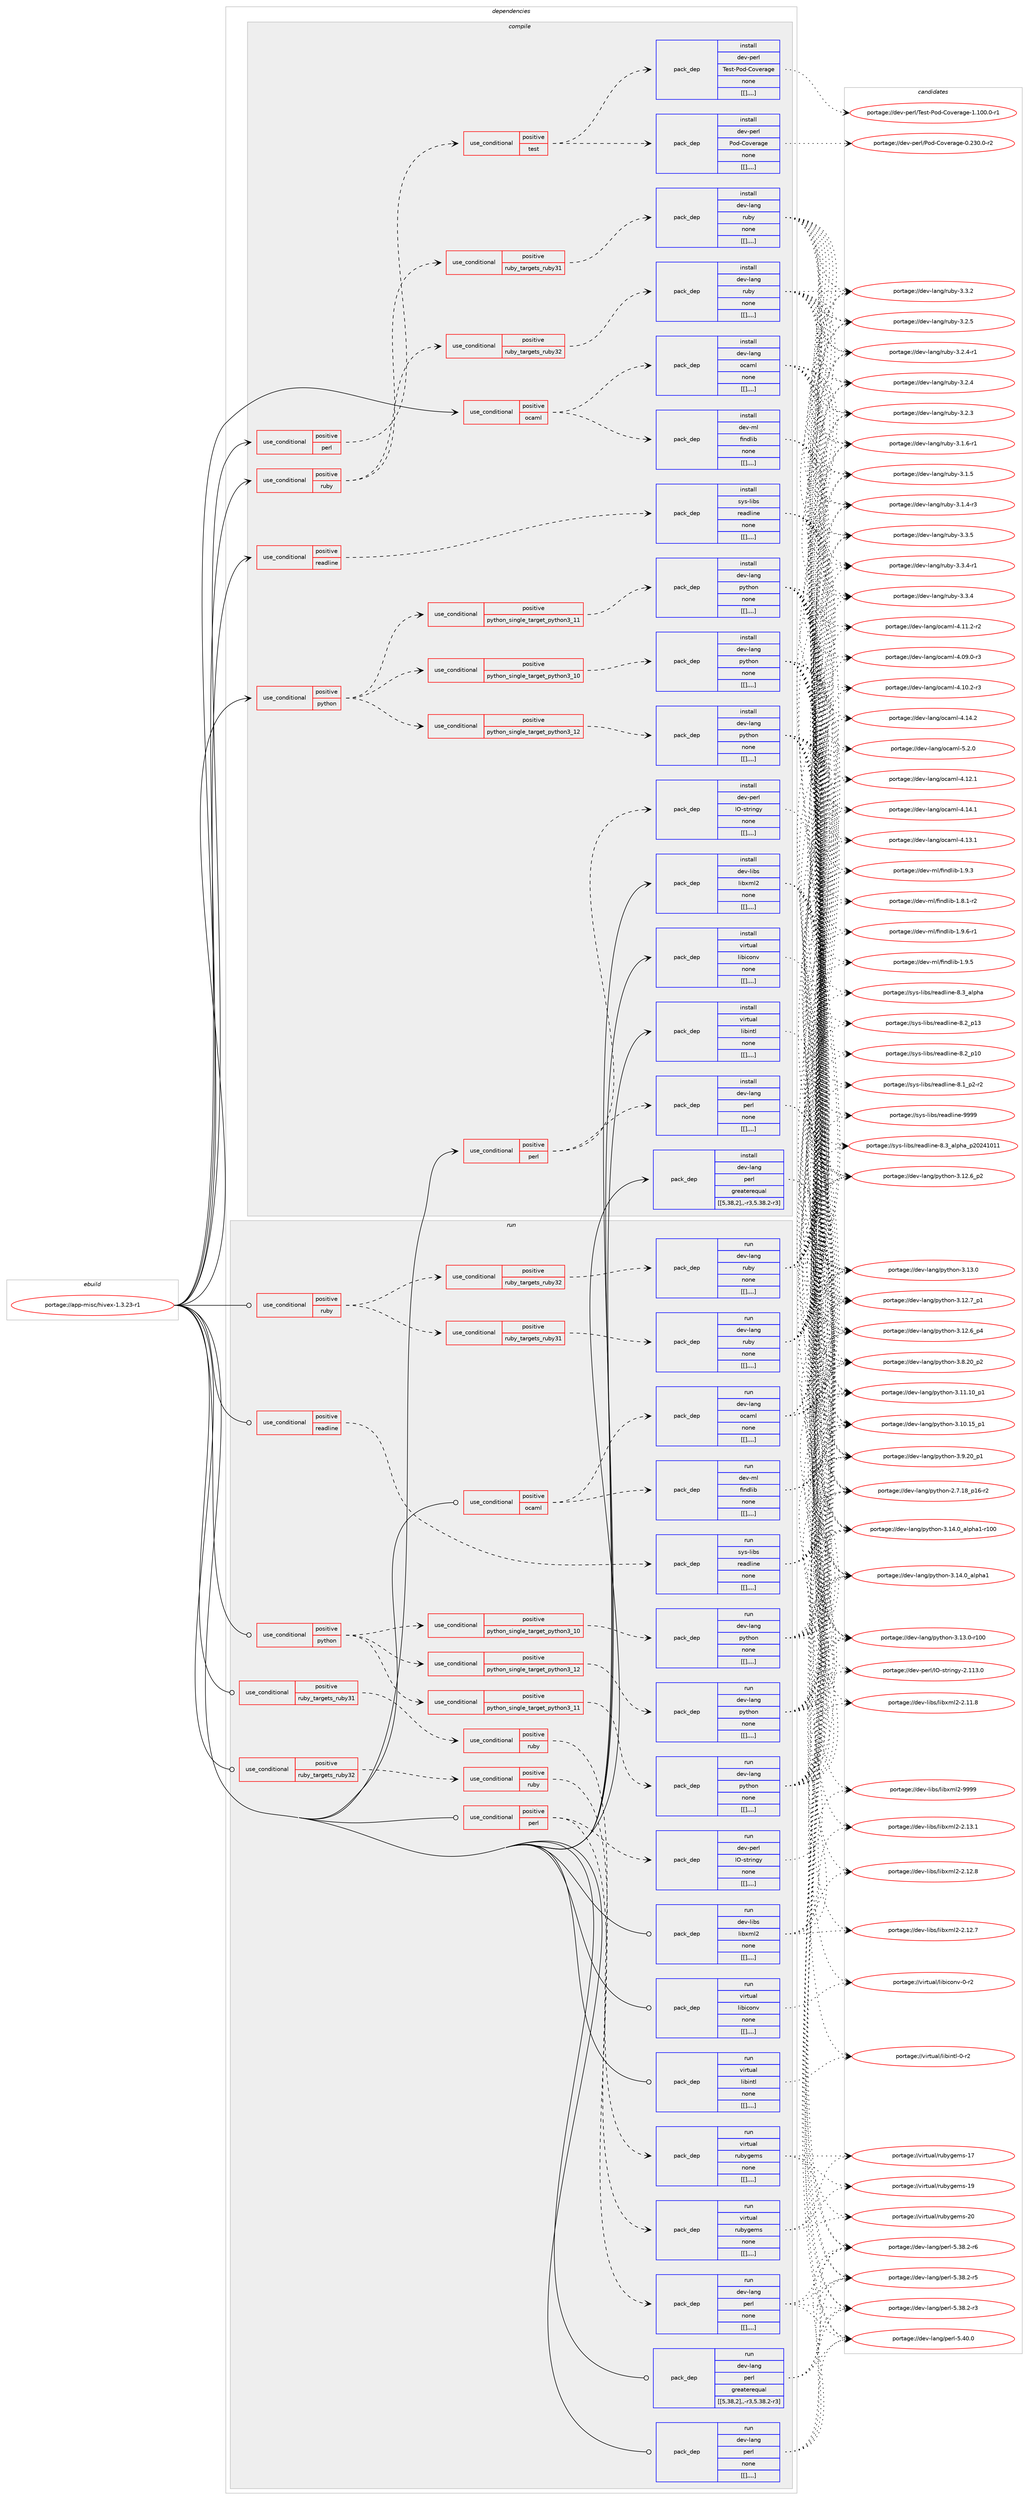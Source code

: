 digraph prolog {

# *************
# Graph options
# *************

newrank=true;
concentrate=true;
compound=true;
graph [rankdir=LR,fontname=Helvetica,fontsize=10,ranksep=1.5];#, ranksep=2.5, nodesep=0.2];
edge  [arrowhead=vee];
node  [fontname=Helvetica,fontsize=10];

# **********
# The ebuild
# **********

subgraph cluster_leftcol {
color=gray;
label=<<i>ebuild</i>>;
id [label="portage://app-misc/hivex-1.3.23-r1", color=red, width=4, href="../app-misc/hivex-1.3.23-r1.svg"];
}

# ****************
# The dependencies
# ****************

subgraph cluster_midcol {
color=gray;
label=<<i>dependencies</i>>;
subgraph cluster_compile {
fillcolor="#eeeeee";
style=filled;
label=<<i>compile</i>>;
subgraph cond13207 {
dependency44432 [label=<<TABLE BORDER="0" CELLBORDER="1" CELLSPACING="0" CELLPADDING="4"><TR><TD ROWSPAN="3" CELLPADDING="10">use_conditional</TD></TR><TR><TD>positive</TD></TR><TR><TD>ocaml</TD></TR></TABLE>>, shape=none, color=red];
subgraph pack30783 {
dependency44448 [label=<<TABLE BORDER="0" CELLBORDER="1" CELLSPACING="0" CELLPADDING="4" WIDTH="220"><TR><TD ROWSPAN="6" CELLPADDING="30">pack_dep</TD></TR><TR><TD WIDTH="110">install</TD></TR><TR><TD>dev-lang</TD></TR><TR><TD>ocaml</TD></TR><TR><TD>none</TD></TR><TR><TD>[[],,,,]</TD></TR></TABLE>>, shape=none, color=blue];
}
dependency44432:e -> dependency44448:w [weight=20,style="dashed",arrowhead="vee"];
subgraph pack30811 {
dependency44469 [label=<<TABLE BORDER="0" CELLBORDER="1" CELLSPACING="0" CELLPADDING="4" WIDTH="220"><TR><TD ROWSPAN="6" CELLPADDING="30">pack_dep</TD></TR><TR><TD WIDTH="110">install</TD></TR><TR><TD>dev-ml</TD></TR><TR><TD>findlib</TD></TR><TR><TD>none</TD></TR><TR><TD>[[],,,,]</TD></TR></TABLE>>, shape=none, color=blue];
}
dependency44432:e -> dependency44469:w [weight=20,style="dashed",arrowhead="vee"];
}
id:e -> dependency44432:w [weight=20,style="solid",arrowhead="vee"];
subgraph cond13223 {
dependency44507 [label=<<TABLE BORDER="0" CELLBORDER="1" CELLSPACING="0" CELLPADDING="4"><TR><TD ROWSPAN="3" CELLPADDING="10">use_conditional</TD></TR><TR><TD>positive</TD></TR><TR><TD>perl</TD></TR></TABLE>>, shape=none, color=red];
subgraph cond13229 {
dependency44529 [label=<<TABLE BORDER="0" CELLBORDER="1" CELLSPACING="0" CELLPADDING="4"><TR><TD ROWSPAN="3" CELLPADDING="10">use_conditional</TD></TR><TR><TD>positive</TD></TR><TR><TD>test</TD></TR></TABLE>>, shape=none, color=red];
subgraph pack30848 {
dependency44531 [label=<<TABLE BORDER="0" CELLBORDER="1" CELLSPACING="0" CELLPADDING="4" WIDTH="220"><TR><TD ROWSPAN="6" CELLPADDING="30">pack_dep</TD></TR><TR><TD WIDTH="110">install</TD></TR><TR><TD>dev-perl</TD></TR><TR><TD>Pod-Coverage</TD></TR><TR><TD>none</TD></TR><TR><TD>[[],,,,]</TD></TR></TABLE>>, shape=none, color=blue];
}
dependency44529:e -> dependency44531:w [weight=20,style="dashed",arrowhead="vee"];
subgraph pack30850 {
dependency44548 [label=<<TABLE BORDER="0" CELLBORDER="1" CELLSPACING="0" CELLPADDING="4" WIDTH="220"><TR><TD ROWSPAN="6" CELLPADDING="30">pack_dep</TD></TR><TR><TD WIDTH="110">install</TD></TR><TR><TD>dev-perl</TD></TR><TR><TD>Test-Pod-Coverage</TD></TR><TR><TD>none</TD></TR><TR><TD>[[],,,,]</TD></TR></TABLE>>, shape=none, color=blue];
}
dependency44529:e -> dependency44548:w [weight=20,style="dashed",arrowhead="vee"];
}
dependency44507:e -> dependency44529:w [weight=20,style="dashed",arrowhead="vee"];
}
id:e -> dependency44507:w [weight=20,style="solid",arrowhead="vee"];
subgraph cond13260 {
dependency44632 [label=<<TABLE BORDER="0" CELLBORDER="1" CELLSPACING="0" CELLPADDING="4"><TR><TD ROWSPAN="3" CELLPADDING="10">use_conditional</TD></TR><TR><TD>positive</TD></TR><TR><TD>perl</TD></TR></TABLE>>, shape=none, color=red];
subgraph pack30916 {
dependency44648 [label=<<TABLE BORDER="0" CELLBORDER="1" CELLSPACING="0" CELLPADDING="4" WIDTH="220"><TR><TD ROWSPAN="6" CELLPADDING="30">pack_dep</TD></TR><TR><TD WIDTH="110">install</TD></TR><TR><TD>dev-lang</TD></TR><TR><TD>perl</TD></TR><TR><TD>none</TD></TR><TR><TD>[[],,,,]</TD></TR></TABLE>>, shape=none, color=blue];
}
dependency44632:e -> dependency44648:w [weight=20,style="dashed",arrowhead="vee"];
subgraph pack30955 {
dependency44722 [label=<<TABLE BORDER="0" CELLBORDER="1" CELLSPACING="0" CELLPADDING="4" WIDTH="220"><TR><TD ROWSPAN="6" CELLPADDING="30">pack_dep</TD></TR><TR><TD WIDTH="110">install</TD></TR><TR><TD>dev-perl</TD></TR><TR><TD>IO-stringy</TD></TR><TR><TD>none</TD></TR><TR><TD>[[],,,,]</TD></TR></TABLE>>, shape=none, color=blue];
}
dependency44632:e -> dependency44722:w [weight=20,style="dashed",arrowhead="vee"];
}
id:e -> dependency44632:w [weight=20,style="solid",arrowhead="vee"];
subgraph cond13299 {
dependency44767 [label=<<TABLE BORDER="0" CELLBORDER="1" CELLSPACING="0" CELLPADDING="4"><TR><TD ROWSPAN="3" CELLPADDING="10">use_conditional</TD></TR><TR><TD>positive</TD></TR><TR><TD>python</TD></TR></TABLE>>, shape=none, color=red];
subgraph cond13310 {
dependency44772 [label=<<TABLE BORDER="0" CELLBORDER="1" CELLSPACING="0" CELLPADDING="4"><TR><TD ROWSPAN="3" CELLPADDING="10">use_conditional</TD></TR><TR><TD>positive</TD></TR><TR><TD>python_single_target_python3_10</TD></TR></TABLE>>, shape=none, color=red];
subgraph pack31022 {
dependency44791 [label=<<TABLE BORDER="0" CELLBORDER="1" CELLSPACING="0" CELLPADDING="4" WIDTH="220"><TR><TD ROWSPAN="6" CELLPADDING="30">pack_dep</TD></TR><TR><TD WIDTH="110">install</TD></TR><TR><TD>dev-lang</TD></TR><TR><TD>python</TD></TR><TR><TD>none</TD></TR><TR><TD>[[],,,,]</TD></TR></TABLE>>, shape=none, color=blue];
}
dependency44772:e -> dependency44791:w [weight=20,style="dashed",arrowhead="vee"];
}
dependency44767:e -> dependency44772:w [weight=20,style="dashed",arrowhead="vee"];
subgraph cond13323 {
dependency44919 [label=<<TABLE BORDER="0" CELLBORDER="1" CELLSPACING="0" CELLPADDING="4"><TR><TD ROWSPAN="3" CELLPADDING="10">use_conditional</TD></TR><TR><TD>positive</TD></TR><TR><TD>python_single_target_python3_11</TD></TR></TABLE>>, shape=none, color=red];
subgraph pack31165 {
dependency44993 [label=<<TABLE BORDER="0" CELLBORDER="1" CELLSPACING="0" CELLPADDING="4" WIDTH="220"><TR><TD ROWSPAN="6" CELLPADDING="30">pack_dep</TD></TR><TR><TD WIDTH="110">install</TD></TR><TR><TD>dev-lang</TD></TR><TR><TD>python</TD></TR><TR><TD>none</TD></TR><TR><TD>[[],,,,]</TD></TR></TABLE>>, shape=none, color=blue];
}
dependency44919:e -> dependency44993:w [weight=20,style="dashed",arrowhead="vee"];
}
dependency44767:e -> dependency44919:w [weight=20,style="dashed",arrowhead="vee"];
subgraph cond13384 {
dependency45020 [label=<<TABLE BORDER="0" CELLBORDER="1" CELLSPACING="0" CELLPADDING="4"><TR><TD ROWSPAN="3" CELLPADDING="10">use_conditional</TD></TR><TR><TD>positive</TD></TR><TR><TD>python_single_target_python3_12</TD></TR></TABLE>>, shape=none, color=red];
subgraph pack31195 {
dependency45053 [label=<<TABLE BORDER="0" CELLBORDER="1" CELLSPACING="0" CELLPADDING="4" WIDTH="220"><TR><TD ROWSPAN="6" CELLPADDING="30">pack_dep</TD></TR><TR><TD WIDTH="110">install</TD></TR><TR><TD>dev-lang</TD></TR><TR><TD>python</TD></TR><TR><TD>none</TD></TR><TR><TD>[[],,,,]</TD></TR></TABLE>>, shape=none, color=blue];
}
dependency45020:e -> dependency45053:w [weight=20,style="dashed",arrowhead="vee"];
}
dependency44767:e -> dependency45020:w [weight=20,style="dashed",arrowhead="vee"];
}
id:e -> dependency44767:w [weight=20,style="solid",arrowhead="vee"];
subgraph cond13398 {
dependency45078 [label=<<TABLE BORDER="0" CELLBORDER="1" CELLSPACING="0" CELLPADDING="4"><TR><TD ROWSPAN="3" CELLPADDING="10">use_conditional</TD></TR><TR><TD>positive</TD></TR><TR><TD>readline</TD></TR></TABLE>>, shape=none, color=red];
subgraph pack31227 {
dependency45080 [label=<<TABLE BORDER="0" CELLBORDER="1" CELLSPACING="0" CELLPADDING="4" WIDTH="220"><TR><TD ROWSPAN="6" CELLPADDING="30">pack_dep</TD></TR><TR><TD WIDTH="110">install</TD></TR><TR><TD>sys-libs</TD></TR><TR><TD>readline</TD></TR><TR><TD>none</TD></TR><TR><TD>[[],,,,]</TD></TR></TABLE>>, shape=none, color=blue];
}
dependency45078:e -> dependency45080:w [weight=20,style="dashed",arrowhead="vee"];
}
id:e -> dependency45078:w [weight=20,style="solid",arrowhead="vee"];
subgraph cond13400 {
dependency45085 [label=<<TABLE BORDER="0" CELLBORDER="1" CELLSPACING="0" CELLPADDING="4"><TR><TD ROWSPAN="3" CELLPADDING="10">use_conditional</TD></TR><TR><TD>positive</TD></TR><TR><TD>ruby</TD></TR></TABLE>>, shape=none, color=red];
subgraph cond13401 {
dependency45103 [label=<<TABLE BORDER="0" CELLBORDER="1" CELLSPACING="0" CELLPADDING="4"><TR><TD ROWSPAN="3" CELLPADDING="10">use_conditional</TD></TR><TR><TD>positive</TD></TR><TR><TD>ruby_targets_ruby31</TD></TR></TABLE>>, shape=none, color=red];
subgraph pack31282 {
dependency45182 [label=<<TABLE BORDER="0" CELLBORDER="1" CELLSPACING="0" CELLPADDING="4" WIDTH="220"><TR><TD ROWSPAN="6" CELLPADDING="30">pack_dep</TD></TR><TR><TD WIDTH="110">install</TD></TR><TR><TD>dev-lang</TD></TR><TR><TD>ruby</TD></TR><TR><TD>none</TD></TR><TR><TD>[[],,,,]</TD></TR></TABLE>>, shape=none, color=blue];
}
dependency45103:e -> dependency45182:w [weight=20,style="dashed",arrowhead="vee"];
}
dependency45085:e -> dependency45103:w [weight=20,style="dashed",arrowhead="vee"];
subgraph cond13430 {
dependency45188 [label=<<TABLE BORDER="0" CELLBORDER="1" CELLSPACING="0" CELLPADDING="4"><TR><TD ROWSPAN="3" CELLPADDING="10">use_conditional</TD></TR><TR><TD>positive</TD></TR><TR><TD>ruby_targets_ruby32</TD></TR></TABLE>>, shape=none, color=red];
subgraph pack31310 {
dependency45204 [label=<<TABLE BORDER="0" CELLBORDER="1" CELLSPACING="0" CELLPADDING="4" WIDTH="220"><TR><TD ROWSPAN="6" CELLPADDING="30">pack_dep</TD></TR><TR><TD WIDTH="110">install</TD></TR><TR><TD>dev-lang</TD></TR><TR><TD>ruby</TD></TR><TR><TD>none</TD></TR><TR><TD>[[],,,,]</TD></TR></TABLE>>, shape=none, color=blue];
}
dependency45188:e -> dependency45204:w [weight=20,style="dashed",arrowhead="vee"];
}
dependency45085:e -> dependency45188:w [weight=20,style="dashed",arrowhead="vee"];
}
id:e -> dependency45085:w [weight=20,style="solid",arrowhead="vee"];
subgraph pack31314 {
dependency45276 [label=<<TABLE BORDER="0" CELLBORDER="1" CELLSPACING="0" CELLPADDING="4" WIDTH="220"><TR><TD ROWSPAN="6" CELLPADDING="30">pack_dep</TD></TR><TR><TD WIDTH="110">install</TD></TR><TR><TD>dev-lang</TD></TR><TR><TD>perl</TD></TR><TR><TD>greaterequal</TD></TR><TR><TD>[[5,38,2],,-r3,5.38.2-r3]</TD></TR></TABLE>>, shape=none, color=blue];
}
id:e -> dependency45276:w [weight=20,style="solid",arrowhead="vee"];
subgraph pack31365 {
dependency45293 [label=<<TABLE BORDER="0" CELLBORDER="1" CELLSPACING="0" CELLPADDING="4" WIDTH="220"><TR><TD ROWSPAN="6" CELLPADDING="30">pack_dep</TD></TR><TR><TD WIDTH="110">install</TD></TR><TR><TD>dev-libs</TD></TR><TR><TD>libxml2</TD></TR><TR><TD>none</TD></TR><TR><TD>[[],,,,]</TD></TR></TABLE>>, shape=none, color=blue];
}
id:e -> dependency45293:w [weight=20,style="solid",arrowhead="vee"];
subgraph pack31377 {
dependency45297 [label=<<TABLE BORDER="0" CELLBORDER="1" CELLSPACING="0" CELLPADDING="4" WIDTH="220"><TR><TD ROWSPAN="6" CELLPADDING="30">pack_dep</TD></TR><TR><TD WIDTH="110">install</TD></TR><TR><TD>virtual</TD></TR><TR><TD>libiconv</TD></TR><TR><TD>none</TD></TR><TR><TD>[[],,,,]</TD></TR></TABLE>>, shape=none, color=blue];
}
id:e -> dependency45297:w [weight=20,style="solid",arrowhead="vee"];
subgraph pack31394 {
dependency45338 [label=<<TABLE BORDER="0" CELLBORDER="1" CELLSPACING="0" CELLPADDING="4" WIDTH="220"><TR><TD ROWSPAN="6" CELLPADDING="30">pack_dep</TD></TR><TR><TD WIDTH="110">install</TD></TR><TR><TD>virtual</TD></TR><TR><TD>libintl</TD></TR><TR><TD>none</TD></TR><TR><TD>[[],,,,]</TD></TR></TABLE>>, shape=none, color=blue];
}
id:e -> dependency45338:w [weight=20,style="solid",arrowhead="vee"];
}
subgraph cluster_compileandrun {
fillcolor="#eeeeee";
style=filled;
label=<<i>compile and run</i>>;
}
subgraph cluster_run {
fillcolor="#eeeeee";
style=filled;
label=<<i>run</i>>;
subgraph cond13488 {
dependency45383 [label=<<TABLE BORDER="0" CELLBORDER="1" CELLSPACING="0" CELLPADDING="4"><TR><TD ROWSPAN="3" CELLPADDING="10">use_conditional</TD></TR><TR><TD>positive</TD></TR><TR><TD>ocaml</TD></TR></TABLE>>, shape=none, color=red];
subgraph pack31464 {
dependency45427 [label=<<TABLE BORDER="0" CELLBORDER="1" CELLSPACING="0" CELLPADDING="4" WIDTH="220"><TR><TD ROWSPAN="6" CELLPADDING="30">pack_dep</TD></TR><TR><TD WIDTH="110">run</TD></TR><TR><TD>dev-lang</TD></TR><TR><TD>ocaml</TD></TR><TR><TD>none</TD></TR><TR><TD>[[],,,,]</TD></TR></TABLE>>, shape=none, color=blue];
}
dependency45383:e -> dependency45427:w [weight=20,style="dashed",arrowhead="vee"];
subgraph pack31472 {
dependency45474 [label=<<TABLE BORDER="0" CELLBORDER="1" CELLSPACING="0" CELLPADDING="4" WIDTH="220"><TR><TD ROWSPAN="6" CELLPADDING="30">pack_dep</TD></TR><TR><TD WIDTH="110">run</TD></TR><TR><TD>dev-ml</TD></TR><TR><TD>findlib</TD></TR><TR><TD>none</TD></TR><TR><TD>[[],,,,]</TD></TR></TABLE>>, shape=none, color=blue];
}
dependency45383:e -> dependency45474:w [weight=20,style="dashed",arrowhead="vee"];
}
id:e -> dependency45383:w [weight=20,style="solid",arrowhead="odot"];
subgraph cond13519 {
dependency45485 [label=<<TABLE BORDER="0" CELLBORDER="1" CELLSPACING="0" CELLPADDING="4"><TR><TD ROWSPAN="3" CELLPADDING="10">use_conditional</TD></TR><TR><TD>positive</TD></TR><TR><TD>perl</TD></TR></TABLE>>, shape=none, color=red];
subgraph pack31507 {
dependency45488 [label=<<TABLE BORDER="0" CELLBORDER="1" CELLSPACING="0" CELLPADDING="4" WIDTH="220"><TR><TD ROWSPAN="6" CELLPADDING="30">pack_dep</TD></TR><TR><TD WIDTH="110">run</TD></TR><TR><TD>dev-lang</TD></TR><TR><TD>perl</TD></TR><TR><TD>none</TD></TR><TR><TD>[[],,,,]</TD></TR></TABLE>>, shape=none, color=blue];
}
dependency45485:e -> dependency45488:w [weight=20,style="dashed",arrowhead="vee"];
subgraph pack31526 {
dependency45516 [label=<<TABLE BORDER="0" CELLBORDER="1" CELLSPACING="0" CELLPADDING="4" WIDTH="220"><TR><TD ROWSPAN="6" CELLPADDING="30">pack_dep</TD></TR><TR><TD WIDTH="110">run</TD></TR><TR><TD>dev-perl</TD></TR><TR><TD>IO-stringy</TD></TR><TR><TD>none</TD></TR><TR><TD>[[],,,,]</TD></TR></TABLE>>, shape=none, color=blue];
}
dependency45485:e -> dependency45516:w [weight=20,style="dashed",arrowhead="vee"];
}
id:e -> dependency45485:w [weight=20,style="solid",arrowhead="odot"];
subgraph cond13533 {
dependency45525 [label=<<TABLE BORDER="0" CELLBORDER="1" CELLSPACING="0" CELLPADDING="4"><TR><TD ROWSPAN="3" CELLPADDING="10">use_conditional</TD></TR><TR><TD>positive</TD></TR><TR><TD>python</TD></TR></TABLE>>, shape=none, color=red];
subgraph cond13545 {
dependency45567 [label=<<TABLE BORDER="0" CELLBORDER="1" CELLSPACING="0" CELLPADDING="4"><TR><TD ROWSPAN="3" CELLPADDING="10">use_conditional</TD></TR><TR><TD>positive</TD></TR><TR><TD>python_single_target_python3_10</TD></TR></TABLE>>, shape=none, color=red];
subgraph pack31576 {
dependency45609 [label=<<TABLE BORDER="0" CELLBORDER="1" CELLSPACING="0" CELLPADDING="4" WIDTH="220"><TR><TD ROWSPAN="6" CELLPADDING="30">pack_dep</TD></TR><TR><TD WIDTH="110">run</TD></TR><TR><TD>dev-lang</TD></TR><TR><TD>python</TD></TR><TR><TD>none</TD></TR><TR><TD>[[],,,,]</TD></TR></TABLE>>, shape=none, color=blue];
}
dependency45567:e -> dependency45609:w [weight=20,style="dashed",arrowhead="vee"];
}
dependency45525:e -> dependency45567:w [weight=20,style="dashed",arrowhead="vee"];
subgraph cond13564 {
dependency45612 [label=<<TABLE BORDER="0" CELLBORDER="1" CELLSPACING="0" CELLPADDING="4"><TR><TD ROWSPAN="3" CELLPADDING="10">use_conditional</TD></TR><TR><TD>positive</TD></TR><TR><TD>python_single_target_python3_11</TD></TR></TABLE>>, shape=none, color=red];
subgraph pack31630 {
dependency45664 [label=<<TABLE BORDER="0" CELLBORDER="1" CELLSPACING="0" CELLPADDING="4" WIDTH="220"><TR><TD ROWSPAN="6" CELLPADDING="30">pack_dep</TD></TR><TR><TD WIDTH="110">run</TD></TR><TR><TD>dev-lang</TD></TR><TR><TD>python</TD></TR><TR><TD>none</TD></TR><TR><TD>[[],,,,]</TD></TR></TABLE>>, shape=none, color=blue];
}
dependency45612:e -> dependency45664:w [weight=20,style="dashed",arrowhead="vee"];
}
dependency45525:e -> dependency45612:w [weight=20,style="dashed",arrowhead="vee"];
subgraph cond13607 {
dependency45797 [label=<<TABLE BORDER="0" CELLBORDER="1" CELLSPACING="0" CELLPADDING="4"><TR><TD ROWSPAN="3" CELLPADDING="10">use_conditional</TD></TR><TR><TD>positive</TD></TR><TR><TD>python_single_target_python3_12</TD></TR></TABLE>>, shape=none, color=red];
subgraph pack31723 {
dependency45836 [label=<<TABLE BORDER="0" CELLBORDER="1" CELLSPACING="0" CELLPADDING="4" WIDTH="220"><TR><TD ROWSPAN="6" CELLPADDING="30">pack_dep</TD></TR><TR><TD WIDTH="110">run</TD></TR><TR><TD>dev-lang</TD></TR><TR><TD>python</TD></TR><TR><TD>none</TD></TR><TR><TD>[[],,,,]</TD></TR></TABLE>>, shape=none, color=blue];
}
dependency45797:e -> dependency45836:w [weight=20,style="dashed",arrowhead="vee"];
}
dependency45525:e -> dependency45797:w [weight=20,style="dashed",arrowhead="vee"];
}
id:e -> dependency45525:w [weight=20,style="solid",arrowhead="odot"];
subgraph cond13655 {
dependency45985 [label=<<TABLE BORDER="0" CELLBORDER="1" CELLSPACING="0" CELLPADDING="4"><TR><TD ROWSPAN="3" CELLPADDING="10">use_conditional</TD></TR><TR><TD>positive</TD></TR><TR><TD>readline</TD></TR></TABLE>>, shape=none, color=red];
subgraph pack31847 {
dependency45987 [label=<<TABLE BORDER="0" CELLBORDER="1" CELLSPACING="0" CELLPADDING="4" WIDTH="220"><TR><TD ROWSPAN="6" CELLPADDING="30">pack_dep</TD></TR><TR><TD WIDTH="110">run</TD></TR><TR><TD>sys-libs</TD></TR><TR><TD>readline</TD></TR><TR><TD>none</TD></TR><TR><TD>[[],,,,]</TD></TR></TABLE>>, shape=none, color=blue];
}
dependency45985:e -> dependency45987:w [weight=20,style="dashed",arrowhead="vee"];
}
id:e -> dependency45985:w [weight=20,style="solid",arrowhead="odot"];
subgraph cond13685 {
dependency45992 [label=<<TABLE BORDER="0" CELLBORDER="1" CELLSPACING="0" CELLPADDING="4"><TR><TD ROWSPAN="3" CELLPADDING="10">use_conditional</TD></TR><TR><TD>positive</TD></TR><TR><TD>ruby</TD></TR></TABLE>>, shape=none, color=red];
subgraph cond13686 {
dependency45996 [label=<<TABLE BORDER="0" CELLBORDER="1" CELLSPACING="0" CELLPADDING="4"><TR><TD ROWSPAN="3" CELLPADDING="10">use_conditional</TD></TR><TR><TD>positive</TD></TR><TR><TD>ruby_targets_ruby31</TD></TR></TABLE>>, shape=none, color=red];
subgraph pack31894 {
dependency46129 [label=<<TABLE BORDER="0" CELLBORDER="1" CELLSPACING="0" CELLPADDING="4" WIDTH="220"><TR><TD ROWSPAN="6" CELLPADDING="30">pack_dep</TD></TR><TR><TD WIDTH="110">run</TD></TR><TR><TD>dev-lang</TD></TR><TR><TD>ruby</TD></TR><TR><TD>none</TD></TR><TR><TD>[[],,,,]</TD></TR></TABLE>>, shape=none, color=blue];
}
dependency45996:e -> dependency46129:w [weight=20,style="dashed",arrowhead="vee"];
}
dependency45992:e -> dependency45996:w [weight=20,style="dashed",arrowhead="vee"];
subgraph cond13733 {
dependency46153 [label=<<TABLE BORDER="0" CELLBORDER="1" CELLSPACING="0" CELLPADDING="4"><TR><TD ROWSPAN="3" CELLPADDING="10">use_conditional</TD></TR><TR><TD>positive</TD></TR><TR><TD>ruby_targets_ruby32</TD></TR></TABLE>>, shape=none, color=red];
subgraph pack31979 {
dependency46177 [label=<<TABLE BORDER="0" CELLBORDER="1" CELLSPACING="0" CELLPADDING="4" WIDTH="220"><TR><TD ROWSPAN="6" CELLPADDING="30">pack_dep</TD></TR><TR><TD WIDTH="110">run</TD></TR><TR><TD>dev-lang</TD></TR><TR><TD>ruby</TD></TR><TR><TD>none</TD></TR><TR><TD>[[],,,,]</TD></TR></TABLE>>, shape=none, color=blue];
}
dependency46153:e -> dependency46177:w [weight=20,style="dashed",arrowhead="vee"];
}
dependency45992:e -> dependency46153:w [weight=20,style="dashed",arrowhead="vee"];
}
id:e -> dependency45992:w [weight=20,style="solid",arrowhead="odot"];
subgraph cond13741 {
dependency46191 [label=<<TABLE BORDER="0" CELLBORDER="1" CELLSPACING="0" CELLPADDING="4"><TR><TD ROWSPAN="3" CELLPADDING="10">use_conditional</TD></TR><TR><TD>positive</TD></TR><TR><TD>ruby_targets_ruby31</TD></TR></TABLE>>, shape=none, color=red];
subgraph cond13767 {
dependency46267 [label=<<TABLE BORDER="0" CELLBORDER="1" CELLSPACING="0" CELLPADDING="4"><TR><TD ROWSPAN="3" CELLPADDING="10">use_conditional</TD></TR><TR><TD>positive</TD></TR><TR><TD>ruby</TD></TR></TABLE>>, shape=none, color=red];
subgraph pack32044 {
dependency46279 [label=<<TABLE BORDER="0" CELLBORDER="1" CELLSPACING="0" CELLPADDING="4" WIDTH="220"><TR><TD ROWSPAN="6" CELLPADDING="30">pack_dep</TD></TR><TR><TD WIDTH="110">run</TD></TR><TR><TD>virtual</TD></TR><TR><TD>rubygems</TD></TR><TR><TD>none</TD></TR><TR><TD>[[],,,,]</TD></TR></TABLE>>, shape=none, color=blue];
}
dependency46267:e -> dependency46279:w [weight=20,style="dashed",arrowhead="vee"];
}
dependency46191:e -> dependency46267:w [weight=20,style="dashed",arrowhead="vee"];
}
id:e -> dependency46191:w [weight=20,style="solid",arrowhead="odot"];
subgraph cond13773 {
dependency46316 [label=<<TABLE BORDER="0" CELLBORDER="1" CELLSPACING="0" CELLPADDING="4"><TR><TD ROWSPAN="3" CELLPADDING="10">use_conditional</TD></TR><TR><TD>positive</TD></TR><TR><TD>ruby_targets_ruby32</TD></TR></TABLE>>, shape=none, color=red];
subgraph cond13782 {
dependency46319 [label=<<TABLE BORDER="0" CELLBORDER="1" CELLSPACING="0" CELLPADDING="4"><TR><TD ROWSPAN="3" CELLPADDING="10">use_conditional</TD></TR><TR><TD>positive</TD></TR><TR><TD>ruby</TD></TR></TABLE>>, shape=none, color=red];
subgraph pack32083 {
dependency46324 [label=<<TABLE BORDER="0" CELLBORDER="1" CELLSPACING="0" CELLPADDING="4" WIDTH="220"><TR><TD ROWSPAN="6" CELLPADDING="30">pack_dep</TD></TR><TR><TD WIDTH="110">run</TD></TR><TR><TD>virtual</TD></TR><TR><TD>rubygems</TD></TR><TR><TD>none</TD></TR><TR><TD>[[],,,,]</TD></TR></TABLE>>, shape=none, color=blue];
}
dependency46319:e -> dependency46324:w [weight=20,style="dashed",arrowhead="vee"];
}
dependency46316:e -> dependency46319:w [weight=20,style="dashed",arrowhead="vee"];
}
id:e -> dependency46316:w [weight=20,style="solid",arrowhead="odot"];
subgraph pack32102 {
dependency46364 [label=<<TABLE BORDER="0" CELLBORDER="1" CELLSPACING="0" CELLPADDING="4" WIDTH="220"><TR><TD ROWSPAN="6" CELLPADDING="30">pack_dep</TD></TR><TR><TD WIDTH="110">run</TD></TR><TR><TD>dev-lang</TD></TR><TR><TD>perl</TD></TR><TR><TD>greaterequal</TD></TR><TR><TD>[[5,38,2],,-r3,5.38.2-r3]</TD></TR></TABLE>>, shape=none, color=blue];
}
id:e -> dependency46364:w [weight=20,style="solid",arrowhead="odot"];
subgraph pack32118 {
dependency46372 [label=<<TABLE BORDER="0" CELLBORDER="1" CELLSPACING="0" CELLPADDING="4" WIDTH="220"><TR><TD ROWSPAN="6" CELLPADDING="30">pack_dep</TD></TR><TR><TD WIDTH="110">run</TD></TR><TR><TD>dev-lang</TD></TR><TR><TD>perl</TD></TR><TR><TD>none</TD></TR><TR><TD>[[],,,,]</TD></TR></TABLE>>, shape=none, color=blue];
}
id:e -> dependency46372:w [weight=20,style="solid",arrowhead="odot"];
subgraph pack32130 {
dependency46442 [label=<<TABLE BORDER="0" CELLBORDER="1" CELLSPACING="0" CELLPADDING="4" WIDTH="220"><TR><TD ROWSPAN="6" CELLPADDING="30">pack_dep</TD></TR><TR><TD WIDTH="110">run</TD></TR><TR><TD>dev-libs</TD></TR><TR><TD>libxml2</TD></TR><TR><TD>none</TD></TR><TR><TD>[[],,,,]</TD></TR></TABLE>>, shape=none, color=blue];
}
id:e -> dependency46442:w [weight=20,style="solid",arrowhead="odot"];
subgraph pack32168 {
dependency46503 [label=<<TABLE BORDER="0" CELLBORDER="1" CELLSPACING="0" CELLPADDING="4" WIDTH="220"><TR><TD ROWSPAN="6" CELLPADDING="30">pack_dep</TD></TR><TR><TD WIDTH="110">run</TD></TR><TR><TD>virtual</TD></TR><TR><TD>libiconv</TD></TR><TR><TD>none</TD></TR><TR><TD>[[],,,,]</TD></TR></TABLE>>, shape=none, color=blue];
}
id:e -> dependency46503:w [weight=20,style="solid",arrowhead="odot"];
subgraph pack32221 {
dependency46564 [label=<<TABLE BORDER="0" CELLBORDER="1" CELLSPACING="0" CELLPADDING="4" WIDTH="220"><TR><TD ROWSPAN="6" CELLPADDING="30">pack_dep</TD></TR><TR><TD WIDTH="110">run</TD></TR><TR><TD>virtual</TD></TR><TR><TD>libintl</TD></TR><TR><TD>none</TD></TR><TR><TD>[[],,,,]</TD></TR></TABLE>>, shape=none, color=blue];
}
id:e -> dependency46564:w [weight=20,style="solid",arrowhead="odot"];
}
}

# **************
# The candidates
# **************

subgraph cluster_choices {
rank=same;
color=gray;
label=<<i>candidates</i>>;

subgraph choice30697 {
color=black;
nodesep=1;
choice1001011184510897110103471119997109108455346504648 [label="portage://dev-lang/ocaml-5.2.0", color=red, width=4,href="../dev-lang/ocaml-5.2.0.svg"];
choice100101118451089711010347111999710910845524649524650 [label="portage://dev-lang/ocaml-4.14.2", color=red, width=4,href="../dev-lang/ocaml-4.14.2.svg"];
choice100101118451089711010347111999710910845524649524649 [label="portage://dev-lang/ocaml-4.14.1", color=red, width=4,href="../dev-lang/ocaml-4.14.1.svg"];
choice100101118451089711010347111999710910845524649514649 [label="portage://dev-lang/ocaml-4.13.1", color=red, width=4,href="../dev-lang/ocaml-4.13.1.svg"];
choice100101118451089711010347111999710910845524649504649 [label="portage://dev-lang/ocaml-4.12.1", color=red, width=4,href="../dev-lang/ocaml-4.12.1.svg"];
choice1001011184510897110103471119997109108455246494946504511450 [label="portage://dev-lang/ocaml-4.11.2-r2", color=red, width=4,href="../dev-lang/ocaml-4.11.2-r2.svg"];
choice1001011184510897110103471119997109108455246494846504511451 [label="portage://dev-lang/ocaml-4.10.2-r3", color=red, width=4,href="../dev-lang/ocaml-4.10.2-r3.svg"];
choice1001011184510897110103471119997109108455246485746484511451 [label="portage://dev-lang/ocaml-4.09.0-r3", color=red, width=4,href="../dev-lang/ocaml-4.09.0-r3.svg"];
dependency44448:e -> choice1001011184510897110103471119997109108455346504648:w [style=dotted,weight="100"];
dependency44448:e -> choice100101118451089711010347111999710910845524649524650:w [style=dotted,weight="100"];
dependency44448:e -> choice100101118451089711010347111999710910845524649524649:w [style=dotted,weight="100"];
dependency44448:e -> choice100101118451089711010347111999710910845524649514649:w [style=dotted,weight="100"];
dependency44448:e -> choice100101118451089711010347111999710910845524649504649:w [style=dotted,weight="100"];
dependency44448:e -> choice1001011184510897110103471119997109108455246494946504511450:w [style=dotted,weight="100"];
dependency44448:e -> choice1001011184510897110103471119997109108455246494846504511451:w [style=dotted,weight="100"];
dependency44448:e -> choice1001011184510897110103471119997109108455246485746484511451:w [style=dotted,weight="100"];
}
subgraph choice30714 {
color=black;
nodesep=1;
choice1001011184510910847102105110100108105984549465746544511449 [label="portage://dev-ml/findlib-1.9.6-r1", color=red, width=4,href="../dev-ml/findlib-1.9.6-r1.svg"];
choice100101118451091084710210511010010810598454946574653 [label="portage://dev-ml/findlib-1.9.5", color=red, width=4,href="../dev-ml/findlib-1.9.5.svg"];
choice100101118451091084710210511010010810598454946574651 [label="portage://dev-ml/findlib-1.9.3", color=red, width=4,href="../dev-ml/findlib-1.9.3.svg"];
choice1001011184510910847102105110100108105984549465646494511450 [label="portage://dev-ml/findlib-1.8.1-r2", color=red, width=4,href="../dev-ml/findlib-1.8.1-r2.svg"];
dependency44469:e -> choice1001011184510910847102105110100108105984549465746544511449:w [style=dotted,weight="100"];
dependency44469:e -> choice100101118451091084710210511010010810598454946574653:w [style=dotted,weight="100"];
dependency44469:e -> choice100101118451091084710210511010010810598454946574651:w [style=dotted,weight="100"];
dependency44469:e -> choice1001011184510910847102105110100108105984549465646494511450:w [style=dotted,weight="100"];
}
subgraph choice30719 {
color=black;
nodesep=1;
choice10010111845112101114108478011110045671111181011149710310145484650514846484511450 [label="portage://dev-perl/Pod-Coverage-0.230.0-r2", color=red, width=4,href="../dev-perl/Pod-Coverage-0.230.0-r2.svg"];
dependency44531:e -> choice10010111845112101114108478011110045671111181011149710310145484650514846484511450:w [style=dotted,weight="100"];
}
subgraph choice30723 {
color=black;
nodesep=1;
choice100101118451121011141084784101115116458011110045671111181011149710310145494649484846484511449 [label="portage://dev-perl/Test-Pod-Coverage-1.100.0-r1", color=red, width=4,href="../dev-perl/Test-Pod-Coverage-1.100.0-r1.svg"];
dependency44548:e -> choice100101118451121011141084784101115116458011110045671111181011149710310145494649484846484511449:w [style=dotted,weight="100"];
}
subgraph choice30725 {
color=black;
nodesep=1;
choice10010111845108971101034711210111410845534652484648 [label="portage://dev-lang/perl-5.40.0", color=red, width=4,href="../dev-lang/perl-5.40.0.svg"];
choice100101118451089711010347112101114108455346515646504511454 [label="portage://dev-lang/perl-5.38.2-r6", color=red, width=4,href="../dev-lang/perl-5.38.2-r6.svg"];
choice100101118451089711010347112101114108455346515646504511453 [label="portage://dev-lang/perl-5.38.2-r5", color=red, width=4,href="../dev-lang/perl-5.38.2-r5.svg"];
choice100101118451089711010347112101114108455346515646504511451 [label="portage://dev-lang/perl-5.38.2-r3", color=red, width=4,href="../dev-lang/perl-5.38.2-r3.svg"];
dependency44648:e -> choice10010111845108971101034711210111410845534652484648:w [style=dotted,weight="100"];
dependency44648:e -> choice100101118451089711010347112101114108455346515646504511454:w [style=dotted,weight="100"];
dependency44648:e -> choice100101118451089711010347112101114108455346515646504511453:w [style=dotted,weight="100"];
dependency44648:e -> choice100101118451089711010347112101114108455346515646504511451:w [style=dotted,weight="100"];
}
subgraph choice30762 {
color=black;
nodesep=1;
choice10010111845112101114108477379451151161141051101031214550464949514648 [label="portage://dev-perl/IO-stringy-2.113.0", color=red, width=4,href="../dev-perl/IO-stringy-2.113.0.svg"];
dependency44722:e -> choice10010111845112101114108477379451151161141051101031214550464949514648:w [style=dotted,weight="100"];
}
subgraph choice30766 {
color=black;
nodesep=1;
choice100101118451089711010347112121116104111110455146495246489597108112104974945114494848 [label="portage://dev-lang/python-3.14.0_alpha1-r100", color=red, width=4,href="../dev-lang/python-3.14.0_alpha1-r100.svg"];
choice1001011184510897110103471121211161041111104551464952464895971081121049749 [label="portage://dev-lang/python-3.14.0_alpha1", color=red, width=4,href="../dev-lang/python-3.14.0_alpha1.svg"];
choice1001011184510897110103471121211161041111104551464951464845114494848 [label="portage://dev-lang/python-3.13.0-r100", color=red, width=4,href="../dev-lang/python-3.13.0-r100.svg"];
choice10010111845108971101034711212111610411111045514649514648 [label="portage://dev-lang/python-3.13.0", color=red, width=4,href="../dev-lang/python-3.13.0.svg"];
choice100101118451089711010347112121116104111110455146495046559511249 [label="portage://dev-lang/python-3.12.7_p1", color=red, width=4,href="../dev-lang/python-3.12.7_p1.svg"];
choice100101118451089711010347112121116104111110455146495046549511252 [label="portage://dev-lang/python-3.12.6_p4", color=red, width=4,href="../dev-lang/python-3.12.6_p4.svg"];
choice100101118451089711010347112121116104111110455146495046549511250 [label="portage://dev-lang/python-3.12.6_p2", color=red, width=4,href="../dev-lang/python-3.12.6_p2.svg"];
choice10010111845108971101034711212111610411111045514649494649489511249 [label="portage://dev-lang/python-3.11.10_p1", color=red, width=4,href="../dev-lang/python-3.11.10_p1.svg"];
choice10010111845108971101034711212111610411111045514649484649539511249 [label="portage://dev-lang/python-3.10.15_p1", color=red, width=4,href="../dev-lang/python-3.10.15_p1.svg"];
choice100101118451089711010347112121116104111110455146574650489511249 [label="portage://dev-lang/python-3.9.20_p1", color=red, width=4,href="../dev-lang/python-3.9.20_p1.svg"];
choice100101118451089711010347112121116104111110455146564650489511250 [label="portage://dev-lang/python-3.8.20_p2", color=red, width=4,href="../dev-lang/python-3.8.20_p2.svg"];
choice100101118451089711010347112121116104111110455046554649569511249544511450 [label="portage://dev-lang/python-2.7.18_p16-r2", color=red, width=4,href="../dev-lang/python-2.7.18_p16-r2.svg"];
dependency44791:e -> choice100101118451089711010347112121116104111110455146495246489597108112104974945114494848:w [style=dotted,weight="100"];
dependency44791:e -> choice1001011184510897110103471121211161041111104551464952464895971081121049749:w [style=dotted,weight="100"];
dependency44791:e -> choice1001011184510897110103471121211161041111104551464951464845114494848:w [style=dotted,weight="100"];
dependency44791:e -> choice10010111845108971101034711212111610411111045514649514648:w [style=dotted,weight="100"];
dependency44791:e -> choice100101118451089711010347112121116104111110455146495046559511249:w [style=dotted,weight="100"];
dependency44791:e -> choice100101118451089711010347112121116104111110455146495046549511252:w [style=dotted,weight="100"];
dependency44791:e -> choice100101118451089711010347112121116104111110455146495046549511250:w [style=dotted,weight="100"];
dependency44791:e -> choice10010111845108971101034711212111610411111045514649494649489511249:w [style=dotted,weight="100"];
dependency44791:e -> choice10010111845108971101034711212111610411111045514649484649539511249:w [style=dotted,weight="100"];
dependency44791:e -> choice100101118451089711010347112121116104111110455146574650489511249:w [style=dotted,weight="100"];
dependency44791:e -> choice100101118451089711010347112121116104111110455146564650489511250:w [style=dotted,weight="100"];
dependency44791:e -> choice100101118451089711010347112121116104111110455046554649569511249544511450:w [style=dotted,weight="100"];
}
subgraph choice30795 {
color=black;
nodesep=1;
choice100101118451089711010347112121116104111110455146495246489597108112104974945114494848 [label="portage://dev-lang/python-3.14.0_alpha1-r100", color=red, width=4,href="../dev-lang/python-3.14.0_alpha1-r100.svg"];
choice1001011184510897110103471121211161041111104551464952464895971081121049749 [label="portage://dev-lang/python-3.14.0_alpha1", color=red, width=4,href="../dev-lang/python-3.14.0_alpha1.svg"];
choice1001011184510897110103471121211161041111104551464951464845114494848 [label="portage://dev-lang/python-3.13.0-r100", color=red, width=4,href="../dev-lang/python-3.13.0-r100.svg"];
choice10010111845108971101034711212111610411111045514649514648 [label="portage://dev-lang/python-3.13.0", color=red, width=4,href="../dev-lang/python-3.13.0.svg"];
choice100101118451089711010347112121116104111110455146495046559511249 [label="portage://dev-lang/python-3.12.7_p1", color=red, width=4,href="../dev-lang/python-3.12.7_p1.svg"];
choice100101118451089711010347112121116104111110455146495046549511252 [label="portage://dev-lang/python-3.12.6_p4", color=red, width=4,href="../dev-lang/python-3.12.6_p4.svg"];
choice100101118451089711010347112121116104111110455146495046549511250 [label="portage://dev-lang/python-3.12.6_p2", color=red, width=4,href="../dev-lang/python-3.12.6_p2.svg"];
choice10010111845108971101034711212111610411111045514649494649489511249 [label="portage://dev-lang/python-3.11.10_p1", color=red, width=4,href="../dev-lang/python-3.11.10_p1.svg"];
choice10010111845108971101034711212111610411111045514649484649539511249 [label="portage://dev-lang/python-3.10.15_p1", color=red, width=4,href="../dev-lang/python-3.10.15_p1.svg"];
choice100101118451089711010347112121116104111110455146574650489511249 [label="portage://dev-lang/python-3.9.20_p1", color=red, width=4,href="../dev-lang/python-3.9.20_p1.svg"];
choice100101118451089711010347112121116104111110455146564650489511250 [label="portage://dev-lang/python-3.8.20_p2", color=red, width=4,href="../dev-lang/python-3.8.20_p2.svg"];
choice100101118451089711010347112121116104111110455046554649569511249544511450 [label="portage://dev-lang/python-2.7.18_p16-r2", color=red, width=4,href="../dev-lang/python-2.7.18_p16-r2.svg"];
dependency44993:e -> choice100101118451089711010347112121116104111110455146495246489597108112104974945114494848:w [style=dotted,weight="100"];
dependency44993:e -> choice1001011184510897110103471121211161041111104551464952464895971081121049749:w [style=dotted,weight="100"];
dependency44993:e -> choice1001011184510897110103471121211161041111104551464951464845114494848:w [style=dotted,weight="100"];
dependency44993:e -> choice10010111845108971101034711212111610411111045514649514648:w [style=dotted,weight="100"];
dependency44993:e -> choice100101118451089711010347112121116104111110455146495046559511249:w [style=dotted,weight="100"];
dependency44993:e -> choice100101118451089711010347112121116104111110455146495046549511252:w [style=dotted,weight="100"];
dependency44993:e -> choice100101118451089711010347112121116104111110455146495046549511250:w [style=dotted,weight="100"];
dependency44993:e -> choice10010111845108971101034711212111610411111045514649494649489511249:w [style=dotted,weight="100"];
dependency44993:e -> choice10010111845108971101034711212111610411111045514649484649539511249:w [style=dotted,weight="100"];
dependency44993:e -> choice100101118451089711010347112121116104111110455146574650489511249:w [style=dotted,weight="100"];
dependency44993:e -> choice100101118451089711010347112121116104111110455146564650489511250:w [style=dotted,weight="100"];
dependency44993:e -> choice100101118451089711010347112121116104111110455046554649569511249544511450:w [style=dotted,weight="100"];
}
subgraph choice30804 {
color=black;
nodesep=1;
choice100101118451089711010347112121116104111110455146495246489597108112104974945114494848 [label="portage://dev-lang/python-3.14.0_alpha1-r100", color=red, width=4,href="../dev-lang/python-3.14.0_alpha1-r100.svg"];
choice1001011184510897110103471121211161041111104551464952464895971081121049749 [label="portage://dev-lang/python-3.14.0_alpha1", color=red, width=4,href="../dev-lang/python-3.14.0_alpha1.svg"];
choice1001011184510897110103471121211161041111104551464951464845114494848 [label="portage://dev-lang/python-3.13.0-r100", color=red, width=4,href="../dev-lang/python-3.13.0-r100.svg"];
choice10010111845108971101034711212111610411111045514649514648 [label="portage://dev-lang/python-3.13.0", color=red, width=4,href="../dev-lang/python-3.13.0.svg"];
choice100101118451089711010347112121116104111110455146495046559511249 [label="portage://dev-lang/python-3.12.7_p1", color=red, width=4,href="../dev-lang/python-3.12.7_p1.svg"];
choice100101118451089711010347112121116104111110455146495046549511252 [label="portage://dev-lang/python-3.12.6_p4", color=red, width=4,href="../dev-lang/python-3.12.6_p4.svg"];
choice100101118451089711010347112121116104111110455146495046549511250 [label="portage://dev-lang/python-3.12.6_p2", color=red, width=4,href="../dev-lang/python-3.12.6_p2.svg"];
choice10010111845108971101034711212111610411111045514649494649489511249 [label="portage://dev-lang/python-3.11.10_p1", color=red, width=4,href="../dev-lang/python-3.11.10_p1.svg"];
choice10010111845108971101034711212111610411111045514649484649539511249 [label="portage://dev-lang/python-3.10.15_p1", color=red, width=4,href="../dev-lang/python-3.10.15_p1.svg"];
choice100101118451089711010347112121116104111110455146574650489511249 [label="portage://dev-lang/python-3.9.20_p1", color=red, width=4,href="../dev-lang/python-3.9.20_p1.svg"];
choice100101118451089711010347112121116104111110455146564650489511250 [label="portage://dev-lang/python-3.8.20_p2", color=red, width=4,href="../dev-lang/python-3.8.20_p2.svg"];
choice100101118451089711010347112121116104111110455046554649569511249544511450 [label="portage://dev-lang/python-2.7.18_p16-r2", color=red, width=4,href="../dev-lang/python-2.7.18_p16-r2.svg"];
dependency45053:e -> choice100101118451089711010347112121116104111110455146495246489597108112104974945114494848:w [style=dotted,weight="100"];
dependency45053:e -> choice1001011184510897110103471121211161041111104551464952464895971081121049749:w [style=dotted,weight="100"];
dependency45053:e -> choice1001011184510897110103471121211161041111104551464951464845114494848:w [style=dotted,weight="100"];
dependency45053:e -> choice10010111845108971101034711212111610411111045514649514648:w [style=dotted,weight="100"];
dependency45053:e -> choice100101118451089711010347112121116104111110455146495046559511249:w [style=dotted,weight="100"];
dependency45053:e -> choice100101118451089711010347112121116104111110455146495046549511252:w [style=dotted,weight="100"];
dependency45053:e -> choice100101118451089711010347112121116104111110455146495046549511250:w [style=dotted,weight="100"];
dependency45053:e -> choice10010111845108971101034711212111610411111045514649494649489511249:w [style=dotted,weight="100"];
dependency45053:e -> choice10010111845108971101034711212111610411111045514649484649539511249:w [style=dotted,weight="100"];
dependency45053:e -> choice100101118451089711010347112121116104111110455146574650489511249:w [style=dotted,weight="100"];
dependency45053:e -> choice100101118451089711010347112121116104111110455146564650489511250:w [style=dotted,weight="100"];
dependency45053:e -> choice100101118451089711010347112121116104111110455046554649569511249544511450:w [style=dotted,weight="100"];
}
subgraph choice30917 {
color=black;
nodesep=1;
choice115121115451081059811547114101971001081051101014557575757 [label="portage://sys-libs/readline-9999", color=red, width=4,href="../sys-libs/readline-9999.svg"];
choice1151211154510810598115471141019710010810511010145564651959710811210497951125048505249484949 [label="portage://sys-libs/readline-8.3_alpha_p20241011", color=red, width=4,href="../sys-libs/readline-8.3_alpha_p20241011.svg"];
choice1151211154510810598115471141019710010810511010145564651959710811210497 [label="portage://sys-libs/readline-8.3_alpha", color=red, width=4,href="../sys-libs/readline-8.3_alpha.svg"];
choice1151211154510810598115471141019710010810511010145564650951124951 [label="portage://sys-libs/readline-8.2_p13", color=red, width=4,href="../sys-libs/readline-8.2_p13.svg"];
choice1151211154510810598115471141019710010810511010145564650951124948 [label="portage://sys-libs/readline-8.2_p10", color=red, width=4,href="../sys-libs/readline-8.2_p10.svg"];
choice115121115451081059811547114101971001081051101014556464995112504511450 [label="portage://sys-libs/readline-8.1_p2-r2", color=red, width=4,href="../sys-libs/readline-8.1_p2-r2.svg"];
dependency45080:e -> choice115121115451081059811547114101971001081051101014557575757:w [style=dotted,weight="100"];
dependency45080:e -> choice1151211154510810598115471141019710010810511010145564651959710811210497951125048505249484949:w [style=dotted,weight="100"];
dependency45080:e -> choice1151211154510810598115471141019710010810511010145564651959710811210497:w [style=dotted,weight="100"];
dependency45080:e -> choice1151211154510810598115471141019710010810511010145564650951124951:w [style=dotted,weight="100"];
dependency45080:e -> choice1151211154510810598115471141019710010810511010145564650951124948:w [style=dotted,weight="100"];
dependency45080:e -> choice115121115451081059811547114101971001081051101014556464995112504511450:w [style=dotted,weight="100"];
}
subgraph choice30932 {
color=black;
nodesep=1;
choice10010111845108971101034711411798121455146514653 [label="portage://dev-lang/ruby-3.3.5", color=red, width=4,href="../dev-lang/ruby-3.3.5.svg"];
choice100101118451089711010347114117981214551465146524511449 [label="portage://dev-lang/ruby-3.3.4-r1", color=red, width=4,href="../dev-lang/ruby-3.3.4-r1.svg"];
choice10010111845108971101034711411798121455146514652 [label="portage://dev-lang/ruby-3.3.4", color=red, width=4,href="../dev-lang/ruby-3.3.4.svg"];
choice10010111845108971101034711411798121455146514650 [label="portage://dev-lang/ruby-3.3.2", color=red, width=4,href="../dev-lang/ruby-3.3.2.svg"];
choice10010111845108971101034711411798121455146504653 [label="portage://dev-lang/ruby-3.2.5", color=red, width=4,href="../dev-lang/ruby-3.2.5.svg"];
choice100101118451089711010347114117981214551465046524511449 [label="portage://dev-lang/ruby-3.2.4-r1", color=red, width=4,href="../dev-lang/ruby-3.2.4-r1.svg"];
choice10010111845108971101034711411798121455146504652 [label="portage://dev-lang/ruby-3.2.4", color=red, width=4,href="../dev-lang/ruby-3.2.4.svg"];
choice10010111845108971101034711411798121455146504651 [label="portage://dev-lang/ruby-3.2.3", color=red, width=4,href="../dev-lang/ruby-3.2.3.svg"];
choice100101118451089711010347114117981214551464946544511449 [label="portage://dev-lang/ruby-3.1.6-r1", color=red, width=4,href="../dev-lang/ruby-3.1.6-r1.svg"];
choice10010111845108971101034711411798121455146494653 [label="portage://dev-lang/ruby-3.1.5", color=red, width=4,href="../dev-lang/ruby-3.1.5.svg"];
choice100101118451089711010347114117981214551464946524511451 [label="portage://dev-lang/ruby-3.1.4-r3", color=red, width=4,href="../dev-lang/ruby-3.1.4-r3.svg"];
dependency45182:e -> choice10010111845108971101034711411798121455146514653:w [style=dotted,weight="100"];
dependency45182:e -> choice100101118451089711010347114117981214551465146524511449:w [style=dotted,weight="100"];
dependency45182:e -> choice10010111845108971101034711411798121455146514652:w [style=dotted,weight="100"];
dependency45182:e -> choice10010111845108971101034711411798121455146514650:w [style=dotted,weight="100"];
dependency45182:e -> choice10010111845108971101034711411798121455146504653:w [style=dotted,weight="100"];
dependency45182:e -> choice100101118451089711010347114117981214551465046524511449:w [style=dotted,weight="100"];
dependency45182:e -> choice10010111845108971101034711411798121455146504652:w [style=dotted,weight="100"];
dependency45182:e -> choice10010111845108971101034711411798121455146504651:w [style=dotted,weight="100"];
dependency45182:e -> choice100101118451089711010347114117981214551464946544511449:w [style=dotted,weight="100"];
dependency45182:e -> choice10010111845108971101034711411798121455146494653:w [style=dotted,weight="100"];
dependency45182:e -> choice100101118451089711010347114117981214551464946524511451:w [style=dotted,weight="100"];
}
subgraph choice30950 {
color=black;
nodesep=1;
choice10010111845108971101034711411798121455146514653 [label="portage://dev-lang/ruby-3.3.5", color=red, width=4,href="../dev-lang/ruby-3.3.5.svg"];
choice100101118451089711010347114117981214551465146524511449 [label="portage://dev-lang/ruby-3.3.4-r1", color=red, width=4,href="../dev-lang/ruby-3.3.4-r1.svg"];
choice10010111845108971101034711411798121455146514652 [label="portage://dev-lang/ruby-3.3.4", color=red, width=4,href="../dev-lang/ruby-3.3.4.svg"];
choice10010111845108971101034711411798121455146514650 [label="portage://dev-lang/ruby-3.3.2", color=red, width=4,href="../dev-lang/ruby-3.3.2.svg"];
choice10010111845108971101034711411798121455146504653 [label="portage://dev-lang/ruby-3.2.5", color=red, width=4,href="../dev-lang/ruby-3.2.5.svg"];
choice100101118451089711010347114117981214551465046524511449 [label="portage://dev-lang/ruby-3.2.4-r1", color=red, width=4,href="../dev-lang/ruby-3.2.4-r1.svg"];
choice10010111845108971101034711411798121455146504652 [label="portage://dev-lang/ruby-3.2.4", color=red, width=4,href="../dev-lang/ruby-3.2.4.svg"];
choice10010111845108971101034711411798121455146504651 [label="portage://dev-lang/ruby-3.2.3", color=red, width=4,href="../dev-lang/ruby-3.2.3.svg"];
choice100101118451089711010347114117981214551464946544511449 [label="portage://dev-lang/ruby-3.1.6-r1", color=red, width=4,href="../dev-lang/ruby-3.1.6-r1.svg"];
choice10010111845108971101034711411798121455146494653 [label="portage://dev-lang/ruby-3.1.5", color=red, width=4,href="../dev-lang/ruby-3.1.5.svg"];
choice100101118451089711010347114117981214551464946524511451 [label="portage://dev-lang/ruby-3.1.4-r3", color=red, width=4,href="../dev-lang/ruby-3.1.4-r3.svg"];
dependency45204:e -> choice10010111845108971101034711411798121455146514653:w [style=dotted,weight="100"];
dependency45204:e -> choice100101118451089711010347114117981214551465146524511449:w [style=dotted,weight="100"];
dependency45204:e -> choice10010111845108971101034711411798121455146514652:w [style=dotted,weight="100"];
dependency45204:e -> choice10010111845108971101034711411798121455146514650:w [style=dotted,weight="100"];
dependency45204:e -> choice10010111845108971101034711411798121455146504653:w [style=dotted,weight="100"];
dependency45204:e -> choice100101118451089711010347114117981214551465046524511449:w [style=dotted,weight="100"];
dependency45204:e -> choice10010111845108971101034711411798121455146504652:w [style=dotted,weight="100"];
dependency45204:e -> choice10010111845108971101034711411798121455146504651:w [style=dotted,weight="100"];
dependency45204:e -> choice100101118451089711010347114117981214551464946544511449:w [style=dotted,weight="100"];
dependency45204:e -> choice10010111845108971101034711411798121455146494653:w [style=dotted,weight="100"];
dependency45204:e -> choice100101118451089711010347114117981214551464946524511451:w [style=dotted,weight="100"];
}
subgraph choice30966 {
color=black;
nodesep=1;
choice10010111845108971101034711210111410845534652484648 [label="portage://dev-lang/perl-5.40.0", color=red, width=4,href="../dev-lang/perl-5.40.0.svg"];
choice100101118451089711010347112101114108455346515646504511454 [label="portage://dev-lang/perl-5.38.2-r6", color=red, width=4,href="../dev-lang/perl-5.38.2-r6.svg"];
choice100101118451089711010347112101114108455346515646504511453 [label="portage://dev-lang/perl-5.38.2-r5", color=red, width=4,href="../dev-lang/perl-5.38.2-r5.svg"];
choice100101118451089711010347112101114108455346515646504511451 [label="portage://dev-lang/perl-5.38.2-r3", color=red, width=4,href="../dev-lang/perl-5.38.2-r3.svg"];
dependency45276:e -> choice10010111845108971101034711210111410845534652484648:w [style=dotted,weight="100"];
dependency45276:e -> choice100101118451089711010347112101114108455346515646504511454:w [style=dotted,weight="100"];
dependency45276:e -> choice100101118451089711010347112101114108455346515646504511453:w [style=dotted,weight="100"];
dependency45276:e -> choice100101118451089711010347112101114108455346515646504511451:w [style=dotted,weight="100"];
}
subgraph choice30977 {
color=black;
nodesep=1;
choice10010111845108105981154710810598120109108504557575757 [label="portage://dev-libs/libxml2-9999", color=red, width=4,href="../dev-libs/libxml2-9999.svg"];
choice100101118451081059811547108105981201091085045504649514649 [label="portage://dev-libs/libxml2-2.13.1", color=red, width=4,href="../dev-libs/libxml2-2.13.1.svg"];
choice100101118451081059811547108105981201091085045504649504656 [label="portage://dev-libs/libxml2-2.12.8", color=red, width=4,href="../dev-libs/libxml2-2.12.8.svg"];
choice100101118451081059811547108105981201091085045504649504655 [label="portage://dev-libs/libxml2-2.12.7", color=red, width=4,href="../dev-libs/libxml2-2.12.7.svg"];
choice100101118451081059811547108105981201091085045504649494656 [label="portage://dev-libs/libxml2-2.11.8", color=red, width=4,href="../dev-libs/libxml2-2.11.8.svg"];
dependency45293:e -> choice10010111845108105981154710810598120109108504557575757:w [style=dotted,weight="100"];
dependency45293:e -> choice100101118451081059811547108105981201091085045504649514649:w [style=dotted,weight="100"];
dependency45293:e -> choice100101118451081059811547108105981201091085045504649504656:w [style=dotted,weight="100"];
dependency45293:e -> choice100101118451081059811547108105981201091085045504649504655:w [style=dotted,weight="100"];
dependency45293:e -> choice100101118451081059811547108105981201091085045504649494656:w [style=dotted,weight="100"];
}
subgraph choice30984 {
color=black;
nodesep=1;
choice1181051141161179710847108105981059911111011845484511450 [label="portage://virtual/libiconv-0-r2", color=red, width=4,href="../virtual/libiconv-0-r2.svg"];
dependency45297:e -> choice1181051141161179710847108105981059911111011845484511450:w [style=dotted,weight="100"];
}
subgraph choice30989 {
color=black;
nodesep=1;
choice11810511411611797108471081059810511011610845484511450 [label="portage://virtual/libintl-0-r2", color=red, width=4,href="../virtual/libintl-0-r2.svg"];
dependency45338:e -> choice11810511411611797108471081059810511011610845484511450:w [style=dotted,weight="100"];
}
subgraph choice31064 {
color=black;
nodesep=1;
choice1001011184510897110103471119997109108455346504648 [label="portage://dev-lang/ocaml-5.2.0", color=red, width=4,href="../dev-lang/ocaml-5.2.0.svg"];
choice100101118451089711010347111999710910845524649524650 [label="portage://dev-lang/ocaml-4.14.2", color=red, width=4,href="../dev-lang/ocaml-4.14.2.svg"];
choice100101118451089711010347111999710910845524649524649 [label="portage://dev-lang/ocaml-4.14.1", color=red, width=4,href="../dev-lang/ocaml-4.14.1.svg"];
choice100101118451089711010347111999710910845524649514649 [label="portage://dev-lang/ocaml-4.13.1", color=red, width=4,href="../dev-lang/ocaml-4.13.1.svg"];
choice100101118451089711010347111999710910845524649504649 [label="portage://dev-lang/ocaml-4.12.1", color=red, width=4,href="../dev-lang/ocaml-4.12.1.svg"];
choice1001011184510897110103471119997109108455246494946504511450 [label="portage://dev-lang/ocaml-4.11.2-r2", color=red, width=4,href="../dev-lang/ocaml-4.11.2-r2.svg"];
choice1001011184510897110103471119997109108455246494846504511451 [label="portage://dev-lang/ocaml-4.10.2-r3", color=red, width=4,href="../dev-lang/ocaml-4.10.2-r3.svg"];
choice1001011184510897110103471119997109108455246485746484511451 [label="portage://dev-lang/ocaml-4.09.0-r3", color=red, width=4,href="../dev-lang/ocaml-4.09.0-r3.svg"];
dependency45427:e -> choice1001011184510897110103471119997109108455346504648:w [style=dotted,weight="100"];
dependency45427:e -> choice100101118451089711010347111999710910845524649524650:w [style=dotted,weight="100"];
dependency45427:e -> choice100101118451089711010347111999710910845524649524649:w [style=dotted,weight="100"];
dependency45427:e -> choice100101118451089711010347111999710910845524649514649:w [style=dotted,weight="100"];
dependency45427:e -> choice100101118451089711010347111999710910845524649504649:w [style=dotted,weight="100"];
dependency45427:e -> choice1001011184510897110103471119997109108455246494946504511450:w [style=dotted,weight="100"];
dependency45427:e -> choice1001011184510897110103471119997109108455246494846504511451:w [style=dotted,weight="100"];
dependency45427:e -> choice1001011184510897110103471119997109108455246485746484511451:w [style=dotted,weight="100"];
}
subgraph choice31076 {
color=black;
nodesep=1;
choice1001011184510910847102105110100108105984549465746544511449 [label="portage://dev-ml/findlib-1.9.6-r1", color=red, width=4,href="../dev-ml/findlib-1.9.6-r1.svg"];
choice100101118451091084710210511010010810598454946574653 [label="portage://dev-ml/findlib-1.9.5", color=red, width=4,href="../dev-ml/findlib-1.9.5.svg"];
choice100101118451091084710210511010010810598454946574651 [label="portage://dev-ml/findlib-1.9.3", color=red, width=4,href="../dev-ml/findlib-1.9.3.svg"];
choice1001011184510910847102105110100108105984549465646494511450 [label="portage://dev-ml/findlib-1.8.1-r2", color=red, width=4,href="../dev-ml/findlib-1.8.1-r2.svg"];
dependency45474:e -> choice1001011184510910847102105110100108105984549465746544511449:w [style=dotted,weight="100"];
dependency45474:e -> choice100101118451091084710210511010010810598454946574653:w [style=dotted,weight="100"];
dependency45474:e -> choice100101118451091084710210511010010810598454946574651:w [style=dotted,weight="100"];
dependency45474:e -> choice1001011184510910847102105110100108105984549465646494511450:w [style=dotted,weight="100"];
}
subgraph choice31101 {
color=black;
nodesep=1;
choice10010111845108971101034711210111410845534652484648 [label="portage://dev-lang/perl-5.40.0", color=red, width=4,href="../dev-lang/perl-5.40.0.svg"];
choice100101118451089711010347112101114108455346515646504511454 [label="portage://dev-lang/perl-5.38.2-r6", color=red, width=4,href="../dev-lang/perl-5.38.2-r6.svg"];
choice100101118451089711010347112101114108455346515646504511453 [label="portage://dev-lang/perl-5.38.2-r5", color=red, width=4,href="../dev-lang/perl-5.38.2-r5.svg"];
choice100101118451089711010347112101114108455346515646504511451 [label="portage://dev-lang/perl-5.38.2-r3", color=red, width=4,href="../dev-lang/perl-5.38.2-r3.svg"];
dependency45488:e -> choice10010111845108971101034711210111410845534652484648:w [style=dotted,weight="100"];
dependency45488:e -> choice100101118451089711010347112101114108455346515646504511454:w [style=dotted,weight="100"];
dependency45488:e -> choice100101118451089711010347112101114108455346515646504511453:w [style=dotted,weight="100"];
dependency45488:e -> choice100101118451089711010347112101114108455346515646504511451:w [style=dotted,weight="100"];
}
subgraph choice31128 {
color=black;
nodesep=1;
choice10010111845112101114108477379451151161141051101031214550464949514648 [label="portage://dev-perl/IO-stringy-2.113.0", color=red, width=4,href="../dev-perl/IO-stringy-2.113.0.svg"];
dependency45516:e -> choice10010111845112101114108477379451151161141051101031214550464949514648:w [style=dotted,weight="100"];
}
subgraph choice31144 {
color=black;
nodesep=1;
choice100101118451089711010347112121116104111110455146495246489597108112104974945114494848 [label="portage://dev-lang/python-3.14.0_alpha1-r100", color=red, width=4,href="../dev-lang/python-3.14.0_alpha1-r100.svg"];
choice1001011184510897110103471121211161041111104551464952464895971081121049749 [label="portage://dev-lang/python-3.14.0_alpha1", color=red, width=4,href="../dev-lang/python-3.14.0_alpha1.svg"];
choice1001011184510897110103471121211161041111104551464951464845114494848 [label="portage://dev-lang/python-3.13.0-r100", color=red, width=4,href="../dev-lang/python-3.13.0-r100.svg"];
choice10010111845108971101034711212111610411111045514649514648 [label="portage://dev-lang/python-3.13.0", color=red, width=4,href="../dev-lang/python-3.13.0.svg"];
choice100101118451089711010347112121116104111110455146495046559511249 [label="portage://dev-lang/python-3.12.7_p1", color=red, width=4,href="../dev-lang/python-3.12.7_p1.svg"];
choice100101118451089711010347112121116104111110455146495046549511252 [label="portage://dev-lang/python-3.12.6_p4", color=red, width=4,href="../dev-lang/python-3.12.6_p4.svg"];
choice100101118451089711010347112121116104111110455146495046549511250 [label="portage://dev-lang/python-3.12.6_p2", color=red, width=4,href="../dev-lang/python-3.12.6_p2.svg"];
choice10010111845108971101034711212111610411111045514649494649489511249 [label="portage://dev-lang/python-3.11.10_p1", color=red, width=4,href="../dev-lang/python-3.11.10_p1.svg"];
choice10010111845108971101034711212111610411111045514649484649539511249 [label="portage://dev-lang/python-3.10.15_p1", color=red, width=4,href="../dev-lang/python-3.10.15_p1.svg"];
choice100101118451089711010347112121116104111110455146574650489511249 [label="portage://dev-lang/python-3.9.20_p1", color=red, width=4,href="../dev-lang/python-3.9.20_p1.svg"];
choice100101118451089711010347112121116104111110455146564650489511250 [label="portage://dev-lang/python-3.8.20_p2", color=red, width=4,href="../dev-lang/python-3.8.20_p2.svg"];
choice100101118451089711010347112121116104111110455046554649569511249544511450 [label="portage://dev-lang/python-2.7.18_p16-r2", color=red, width=4,href="../dev-lang/python-2.7.18_p16-r2.svg"];
dependency45609:e -> choice100101118451089711010347112121116104111110455146495246489597108112104974945114494848:w [style=dotted,weight="100"];
dependency45609:e -> choice1001011184510897110103471121211161041111104551464952464895971081121049749:w [style=dotted,weight="100"];
dependency45609:e -> choice1001011184510897110103471121211161041111104551464951464845114494848:w [style=dotted,weight="100"];
dependency45609:e -> choice10010111845108971101034711212111610411111045514649514648:w [style=dotted,weight="100"];
dependency45609:e -> choice100101118451089711010347112121116104111110455146495046559511249:w [style=dotted,weight="100"];
dependency45609:e -> choice100101118451089711010347112121116104111110455146495046549511252:w [style=dotted,weight="100"];
dependency45609:e -> choice100101118451089711010347112121116104111110455146495046549511250:w [style=dotted,weight="100"];
dependency45609:e -> choice10010111845108971101034711212111610411111045514649494649489511249:w [style=dotted,weight="100"];
dependency45609:e -> choice10010111845108971101034711212111610411111045514649484649539511249:w [style=dotted,weight="100"];
dependency45609:e -> choice100101118451089711010347112121116104111110455146574650489511249:w [style=dotted,weight="100"];
dependency45609:e -> choice100101118451089711010347112121116104111110455146564650489511250:w [style=dotted,weight="100"];
dependency45609:e -> choice100101118451089711010347112121116104111110455046554649569511249544511450:w [style=dotted,weight="100"];
}
subgraph choice31231 {
color=black;
nodesep=1;
choice100101118451089711010347112121116104111110455146495246489597108112104974945114494848 [label="portage://dev-lang/python-3.14.0_alpha1-r100", color=red, width=4,href="../dev-lang/python-3.14.0_alpha1-r100.svg"];
choice1001011184510897110103471121211161041111104551464952464895971081121049749 [label="portage://dev-lang/python-3.14.0_alpha1", color=red, width=4,href="../dev-lang/python-3.14.0_alpha1.svg"];
choice1001011184510897110103471121211161041111104551464951464845114494848 [label="portage://dev-lang/python-3.13.0-r100", color=red, width=4,href="../dev-lang/python-3.13.0-r100.svg"];
choice10010111845108971101034711212111610411111045514649514648 [label="portage://dev-lang/python-3.13.0", color=red, width=4,href="../dev-lang/python-3.13.0.svg"];
choice100101118451089711010347112121116104111110455146495046559511249 [label="portage://dev-lang/python-3.12.7_p1", color=red, width=4,href="../dev-lang/python-3.12.7_p1.svg"];
choice100101118451089711010347112121116104111110455146495046549511252 [label="portage://dev-lang/python-3.12.6_p4", color=red, width=4,href="../dev-lang/python-3.12.6_p4.svg"];
choice100101118451089711010347112121116104111110455146495046549511250 [label="portage://dev-lang/python-3.12.6_p2", color=red, width=4,href="../dev-lang/python-3.12.6_p2.svg"];
choice10010111845108971101034711212111610411111045514649494649489511249 [label="portage://dev-lang/python-3.11.10_p1", color=red, width=4,href="../dev-lang/python-3.11.10_p1.svg"];
choice10010111845108971101034711212111610411111045514649484649539511249 [label="portage://dev-lang/python-3.10.15_p1", color=red, width=4,href="../dev-lang/python-3.10.15_p1.svg"];
choice100101118451089711010347112121116104111110455146574650489511249 [label="portage://dev-lang/python-3.9.20_p1", color=red, width=4,href="../dev-lang/python-3.9.20_p1.svg"];
choice100101118451089711010347112121116104111110455146564650489511250 [label="portage://dev-lang/python-3.8.20_p2", color=red, width=4,href="../dev-lang/python-3.8.20_p2.svg"];
choice100101118451089711010347112121116104111110455046554649569511249544511450 [label="portage://dev-lang/python-2.7.18_p16-r2", color=red, width=4,href="../dev-lang/python-2.7.18_p16-r2.svg"];
dependency45664:e -> choice100101118451089711010347112121116104111110455146495246489597108112104974945114494848:w [style=dotted,weight="100"];
dependency45664:e -> choice1001011184510897110103471121211161041111104551464952464895971081121049749:w [style=dotted,weight="100"];
dependency45664:e -> choice1001011184510897110103471121211161041111104551464951464845114494848:w [style=dotted,weight="100"];
dependency45664:e -> choice10010111845108971101034711212111610411111045514649514648:w [style=dotted,weight="100"];
dependency45664:e -> choice100101118451089711010347112121116104111110455146495046559511249:w [style=dotted,weight="100"];
dependency45664:e -> choice100101118451089711010347112121116104111110455146495046549511252:w [style=dotted,weight="100"];
dependency45664:e -> choice100101118451089711010347112121116104111110455146495046549511250:w [style=dotted,weight="100"];
dependency45664:e -> choice10010111845108971101034711212111610411111045514649494649489511249:w [style=dotted,weight="100"];
dependency45664:e -> choice10010111845108971101034711212111610411111045514649484649539511249:w [style=dotted,weight="100"];
dependency45664:e -> choice100101118451089711010347112121116104111110455146574650489511249:w [style=dotted,weight="100"];
dependency45664:e -> choice100101118451089711010347112121116104111110455146564650489511250:w [style=dotted,weight="100"];
dependency45664:e -> choice100101118451089711010347112121116104111110455046554649569511249544511450:w [style=dotted,weight="100"];
}
subgraph choice31264 {
color=black;
nodesep=1;
choice100101118451089711010347112121116104111110455146495246489597108112104974945114494848 [label="portage://dev-lang/python-3.14.0_alpha1-r100", color=red, width=4,href="../dev-lang/python-3.14.0_alpha1-r100.svg"];
choice1001011184510897110103471121211161041111104551464952464895971081121049749 [label="portage://dev-lang/python-3.14.0_alpha1", color=red, width=4,href="../dev-lang/python-3.14.0_alpha1.svg"];
choice1001011184510897110103471121211161041111104551464951464845114494848 [label="portage://dev-lang/python-3.13.0-r100", color=red, width=4,href="../dev-lang/python-3.13.0-r100.svg"];
choice10010111845108971101034711212111610411111045514649514648 [label="portage://dev-lang/python-3.13.0", color=red, width=4,href="../dev-lang/python-3.13.0.svg"];
choice100101118451089711010347112121116104111110455146495046559511249 [label="portage://dev-lang/python-3.12.7_p1", color=red, width=4,href="../dev-lang/python-3.12.7_p1.svg"];
choice100101118451089711010347112121116104111110455146495046549511252 [label="portage://dev-lang/python-3.12.6_p4", color=red, width=4,href="../dev-lang/python-3.12.6_p4.svg"];
choice100101118451089711010347112121116104111110455146495046549511250 [label="portage://dev-lang/python-3.12.6_p2", color=red, width=4,href="../dev-lang/python-3.12.6_p2.svg"];
choice10010111845108971101034711212111610411111045514649494649489511249 [label="portage://dev-lang/python-3.11.10_p1", color=red, width=4,href="../dev-lang/python-3.11.10_p1.svg"];
choice10010111845108971101034711212111610411111045514649484649539511249 [label="portage://dev-lang/python-3.10.15_p1", color=red, width=4,href="../dev-lang/python-3.10.15_p1.svg"];
choice100101118451089711010347112121116104111110455146574650489511249 [label="portage://dev-lang/python-3.9.20_p1", color=red, width=4,href="../dev-lang/python-3.9.20_p1.svg"];
choice100101118451089711010347112121116104111110455146564650489511250 [label="portage://dev-lang/python-3.8.20_p2", color=red, width=4,href="../dev-lang/python-3.8.20_p2.svg"];
choice100101118451089711010347112121116104111110455046554649569511249544511450 [label="portage://dev-lang/python-2.7.18_p16-r2", color=red, width=4,href="../dev-lang/python-2.7.18_p16-r2.svg"];
dependency45836:e -> choice100101118451089711010347112121116104111110455146495246489597108112104974945114494848:w [style=dotted,weight="100"];
dependency45836:e -> choice1001011184510897110103471121211161041111104551464952464895971081121049749:w [style=dotted,weight="100"];
dependency45836:e -> choice1001011184510897110103471121211161041111104551464951464845114494848:w [style=dotted,weight="100"];
dependency45836:e -> choice10010111845108971101034711212111610411111045514649514648:w [style=dotted,weight="100"];
dependency45836:e -> choice100101118451089711010347112121116104111110455146495046559511249:w [style=dotted,weight="100"];
dependency45836:e -> choice100101118451089711010347112121116104111110455146495046549511252:w [style=dotted,weight="100"];
dependency45836:e -> choice100101118451089711010347112121116104111110455146495046549511250:w [style=dotted,weight="100"];
dependency45836:e -> choice10010111845108971101034711212111610411111045514649494649489511249:w [style=dotted,weight="100"];
dependency45836:e -> choice10010111845108971101034711212111610411111045514649484649539511249:w [style=dotted,weight="100"];
dependency45836:e -> choice100101118451089711010347112121116104111110455146574650489511249:w [style=dotted,weight="100"];
dependency45836:e -> choice100101118451089711010347112121116104111110455146564650489511250:w [style=dotted,weight="100"];
dependency45836:e -> choice100101118451089711010347112121116104111110455046554649569511249544511450:w [style=dotted,weight="100"];
}
subgraph choice31294 {
color=black;
nodesep=1;
choice115121115451081059811547114101971001081051101014557575757 [label="portage://sys-libs/readline-9999", color=red, width=4,href="../sys-libs/readline-9999.svg"];
choice1151211154510810598115471141019710010810511010145564651959710811210497951125048505249484949 [label="portage://sys-libs/readline-8.3_alpha_p20241011", color=red, width=4,href="../sys-libs/readline-8.3_alpha_p20241011.svg"];
choice1151211154510810598115471141019710010810511010145564651959710811210497 [label="portage://sys-libs/readline-8.3_alpha", color=red, width=4,href="../sys-libs/readline-8.3_alpha.svg"];
choice1151211154510810598115471141019710010810511010145564650951124951 [label="portage://sys-libs/readline-8.2_p13", color=red, width=4,href="../sys-libs/readline-8.2_p13.svg"];
choice1151211154510810598115471141019710010810511010145564650951124948 [label="portage://sys-libs/readline-8.2_p10", color=red, width=4,href="../sys-libs/readline-8.2_p10.svg"];
choice115121115451081059811547114101971001081051101014556464995112504511450 [label="portage://sys-libs/readline-8.1_p2-r2", color=red, width=4,href="../sys-libs/readline-8.1_p2-r2.svg"];
dependency45987:e -> choice115121115451081059811547114101971001081051101014557575757:w [style=dotted,weight="100"];
dependency45987:e -> choice1151211154510810598115471141019710010810511010145564651959710811210497951125048505249484949:w [style=dotted,weight="100"];
dependency45987:e -> choice1151211154510810598115471141019710010810511010145564651959710811210497:w [style=dotted,weight="100"];
dependency45987:e -> choice1151211154510810598115471141019710010810511010145564650951124951:w [style=dotted,weight="100"];
dependency45987:e -> choice1151211154510810598115471141019710010810511010145564650951124948:w [style=dotted,weight="100"];
dependency45987:e -> choice115121115451081059811547114101971001081051101014556464995112504511450:w [style=dotted,weight="100"];
}
subgraph choice31315 {
color=black;
nodesep=1;
choice10010111845108971101034711411798121455146514653 [label="portage://dev-lang/ruby-3.3.5", color=red, width=4,href="../dev-lang/ruby-3.3.5.svg"];
choice100101118451089711010347114117981214551465146524511449 [label="portage://dev-lang/ruby-3.3.4-r1", color=red, width=4,href="../dev-lang/ruby-3.3.4-r1.svg"];
choice10010111845108971101034711411798121455146514652 [label="portage://dev-lang/ruby-3.3.4", color=red, width=4,href="../dev-lang/ruby-3.3.4.svg"];
choice10010111845108971101034711411798121455146514650 [label="portage://dev-lang/ruby-3.3.2", color=red, width=4,href="../dev-lang/ruby-3.3.2.svg"];
choice10010111845108971101034711411798121455146504653 [label="portage://dev-lang/ruby-3.2.5", color=red, width=4,href="../dev-lang/ruby-3.2.5.svg"];
choice100101118451089711010347114117981214551465046524511449 [label="portage://dev-lang/ruby-3.2.4-r1", color=red, width=4,href="../dev-lang/ruby-3.2.4-r1.svg"];
choice10010111845108971101034711411798121455146504652 [label="portage://dev-lang/ruby-3.2.4", color=red, width=4,href="../dev-lang/ruby-3.2.4.svg"];
choice10010111845108971101034711411798121455146504651 [label="portage://dev-lang/ruby-3.2.3", color=red, width=4,href="../dev-lang/ruby-3.2.3.svg"];
choice100101118451089711010347114117981214551464946544511449 [label="portage://dev-lang/ruby-3.1.6-r1", color=red, width=4,href="../dev-lang/ruby-3.1.6-r1.svg"];
choice10010111845108971101034711411798121455146494653 [label="portage://dev-lang/ruby-3.1.5", color=red, width=4,href="../dev-lang/ruby-3.1.5.svg"];
choice100101118451089711010347114117981214551464946524511451 [label="portage://dev-lang/ruby-3.1.4-r3", color=red, width=4,href="../dev-lang/ruby-3.1.4-r3.svg"];
dependency46129:e -> choice10010111845108971101034711411798121455146514653:w [style=dotted,weight="100"];
dependency46129:e -> choice100101118451089711010347114117981214551465146524511449:w [style=dotted,weight="100"];
dependency46129:e -> choice10010111845108971101034711411798121455146514652:w [style=dotted,weight="100"];
dependency46129:e -> choice10010111845108971101034711411798121455146514650:w [style=dotted,weight="100"];
dependency46129:e -> choice10010111845108971101034711411798121455146504653:w [style=dotted,weight="100"];
dependency46129:e -> choice100101118451089711010347114117981214551465046524511449:w [style=dotted,weight="100"];
dependency46129:e -> choice10010111845108971101034711411798121455146504652:w [style=dotted,weight="100"];
dependency46129:e -> choice10010111845108971101034711411798121455146504651:w [style=dotted,weight="100"];
dependency46129:e -> choice100101118451089711010347114117981214551464946544511449:w [style=dotted,weight="100"];
dependency46129:e -> choice10010111845108971101034711411798121455146494653:w [style=dotted,weight="100"];
dependency46129:e -> choice100101118451089711010347114117981214551464946524511451:w [style=dotted,weight="100"];
}
subgraph choice31323 {
color=black;
nodesep=1;
choice10010111845108971101034711411798121455146514653 [label="portage://dev-lang/ruby-3.3.5", color=red, width=4,href="../dev-lang/ruby-3.3.5.svg"];
choice100101118451089711010347114117981214551465146524511449 [label="portage://dev-lang/ruby-3.3.4-r1", color=red, width=4,href="../dev-lang/ruby-3.3.4-r1.svg"];
choice10010111845108971101034711411798121455146514652 [label="portage://dev-lang/ruby-3.3.4", color=red, width=4,href="../dev-lang/ruby-3.3.4.svg"];
choice10010111845108971101034711411798121455146514650 [label="portage://dev-lang/ruby-3.3.2", color=red, width=4,href="../dev-lang/ruby-3.3.2.svg"];
choice10010111845108971101034711411798121455146504653 [label="portage://dev-lang/ruby-3.2.5", color=red, width=4,href="../dev-lang/ruby-3.2.5.svg"];
choice100101118451089711010347114117981214551465046524511449 [label="portage://dev-lang/ruby-3.2.4-r1", color=red, width=4,href="../dev-lang/ruby-3.2.4-r1.svg"];
choice10010111845108971101034711411798121455146504652 [label="portage://dev-lang/ruby-3.2.4", color=red, width=4,href="../dev-lang/ruby-3.2.4.svg"];
choice10010111845108971101034711411798121455146504651 [label="portage://dev-lang/ruby-3.2.3", color=red, width=4,href="../dev-lang/ruby-3.2.3.svg"];
choice100101118451089711010347114117981214551464946544511449 [label="portage://dev-lang/ruby-3.1.6-r1", color=red, width=4,href="../dev-lang/ruby-3.1.6-r1.svg"];
choice10010111845108971101034711411798121455146494653 [label="portage://dev-lang/ruby-3.1.5", color=red, width=4,href="../dev-lang/ruby-3.1.5.svg"];
choice100101118451089711010347114117981214551464946524511451 [label="portage://dev-lang/ruby-3.1.4-r3", color=red, width=4,href="../dev-lang/ruby-3.1.4-r3.svg"];
dependency46177:e -> choice10010111845108971101034711411798121455146514653:w [style=dotted,weight="100"];
dependency46177:e -> choice100101118451089711010347114117981214551465146524511449:w [style=dotted,weight="100"];
dependency46177:e -> choice10010111845108971101034711411798121455146514652:w [style=dotted,weight="100"];
dependency46177:e -> choice10010111845108971101034711411798121455146514650:w [style=dotted,weight="100"];
dependency46177:e -> choice10010111845108971101034711411798121455146504653:w [style=dotted,weight="100"];
dependency46177:e -> choice100101118451089711010347114117981214551465046524511449:w [style=dotted,weight="100"];
dependency46177:e -> choice10010111845108971101034711411798121455146504652:w [style=dotted,weight="100"];
dependency46177:e -> choice10010111845108971101034711411798121455146504651:w [style=dotted,weight="100"];
dependency46177:e -> choice100101118451089711010347114117981214551464946544511449:w [style=dotted,weight="100"];
dependency46177:e -> choice10010111845108971101034711411798121455146494653:w [style=dotted,weight="100"];
dependency46177:e -> choice100101118451089711010347114117981214551464946524511451:w [style=dotted,weight="100"];
}
subgraph choice31424 {
color=black;
nodesep=1;
choice118105114116117971084711411798121103101109115455048 [label="portage://virtual/rubygems-20", color=red, width=4,href="../virtual/rubygems-20.svg"];
choice118105114116117971084711411798121103101109115454957 [label="portage://virtual/rubygems-19", color=red, width=4,href="../virtual/rubygems-19.svg"];
choice118105114116117971084711411798121103101109115454955 [label="portage://virtual/rubygems-17", color=red, width=4,href="../virtual/rubygems-17.svg"];
dependency46279:e -> choice118105114116117971084711411798121103101109115455048:w [style=dotted,weight="100"];
dependency46279:e -> choice118105114116117971084711411798121103101109115454957:w [style=dotted,weight="100"];
dependency46279:e -> choice118105114116117971084711411798121103101109115454955:w [style=dotted,weight="100"];
}
subgraph choice31448 {
color=black;
nodesep=1;
choice118105114116117971084711411798121103101109115455048 [label="portage://virtual/rubygems-20", color=red, width=4,href="../virtual/rubygems-20.svg"];
choice118105114116117971084711411798121103101109115454957 [label="portage://virtual/rubygems-19", color=red, width=4,href="../virtual/rubygems-19.svg"];
choice118105114116117971084711411798121103101109115454955 [label="portage://virtual/rubygems-17", color=red, width=4,href="../virtual/rubygems-17.svg"];
dependency46324:e -> choice118105114116117971084711411798121103101109115455048:w [style=dotted,weight="100"];
dependency46324:e -> choice118105114116117971084711411798121103101109115454957:w [style=dotted,weight="100"];
dependency46324:e -> choice118105114116117971084711411798121103101109115454955:w [style=dotted,weight="100"];
}
subgraph choice31450 {
color=black;
nodesep=1;
choice10010111845108971101034711210111410845534652484648 [label="portage://dev-lang/perl-5.40.0", color=red, width=4,href="../dev-lang/perl-5.40.0.svg"];
choice100101118451089711010347112101114108455346515646504511454 [label="portage://dev-lang/perl-5.38.2-r6", color=red, width=4,href="../dev-lang/perl-5.38.2-r6.svg"];
choice100101118451089711010347112101114108455346515646504511453 [label="portage://dev-lang/perl-5.38.2-r5", color=red, width=4,href="../dev-lang/perl-5.38.2-r5.svg"];
choice100101118451089711010347112101114108455346515646504511451 [label="portage://dev-lang/perl-5.38.2-r3", color=red, width=4,href="../dev-lang/perl-5.38.2-r3.svg"];
dependency46364:e -> choice10010111845108971101034711210111410845534652484648:w [style=dotted,weight="100"];
dependency46364:e -> choice100101118451089711010347112101114108455346515646504511454:w [style=dotted,weight="100"];
dependency46364:e -> choice100101118451089711010347112101114108455346515646504511453:w [style=dotted,weight="100"];
dependency46364:e -> choice100101118451089711010347112101114108455346515646504511451:w [style=dotted,weight="100"];
}
subgraph choice31473 {
color=black;
nodesep=1;
choice10010111845108971101034711210111410845534652484648 [label="portage://dev-lang/perl-5.40.0", color=red, width=4,href="../dev-lang/perl-5.40.0.svg"];
choice100101118451089711010347112101114108455346515646504511454 [label="portage://dev-lang/perl-5.38.2-r6", color=red, width=4,href="../dev-lang/perl-5.38.2-r6.svg"];
choice100101118451089711010347112101114108455346515646504511453 [label="portage://dev-lang/perl-5.38.2-r5", color=red, width=4,href="../dev-lang/perl-5.38.2-r5.svg"];
choice100101118451089711010347112101114108455346515646504511451 [label="portage://dev-lang/perl-5.38.2-r3", color=red, width=4,href="../dev-lang/perl-5.38.2-r3.svg"];
dependency46372:e -> choice10010111845108971101034711210111410845534652484648:w [style=dotted,weight="100"];
dependency46372:e -> choice100101118451089711010347112101114108455346515646504511454:w [style=dotted,weight="100"];
dependency46372:e -> choice100101118451089711010347112101114108455346515646504511453:w [style=dotted,weight="100"];
dependency46372:e -> choice100101118451089711010347112101114108455346515646504511451:w [style=dotted,weight="100"];
}
subgraph choice31500 {
color=black;
nodesep=1;
choice10010111845108105981154710810598120109108504557575757 [label="portage://dev-libs/libxml2-9999", color=red, width=4,href="../dev-libs/libxml2-9999.svg"];
choice100101118451081059811547108105981201091085045504649514649 [label="portage://dev-libs/libxml2-2.13.1", color=red, width=4,href="../dev-libs/libxml2-2.13.1.svg"];
choice100101118451081059811547108105981201091085045504649504656 [label="portage://dev-libs/libxml2-2.12.8", color=red, width=4,href="../dev-libs/libxml2-2.12.8.svg"];
choice100101118451081059811547108105981201091085045504649504655 [label="portage://dev-libs/libxml2-2.12.7", color=red, width=4,href="../dev-libs/libxml2-2.12.7.svg"];
choice100101118451081059811547108105981201091085045504649494656 [label="portage://dev-libs/libxml2-2.11.8", color=red, width=4,href="../dev-libs/libxml2-2.11.8.svg"];
dependency46442:e -> choice10010111845108105981154710810598120109108504557575757:w [style=dotted,weight="100"];
dependency46442:e -> choice100101118451081059811547108105981201091085045504649514649:w [style=dotted,weight="100"];
dependency46442:e -> choice100101118451081059811547108105981201091085045504649504656:w [style=dotted,weight="100"];
dependency46442:e -> choice100101118451081059811547108105981201091085045504649504655:w [style=dotted,weight="100"];
dependency46442:e -> choice100101118451081059811547108105981201091085045504649494656:w [style=dotted,weight="100"];
}
subgraph choice31505 {
color=black;
nodesep=1;
choice1181051141161179710847108105981059911111011845484511450 [label="portage://virtual/libiconv-0-r2", color=red, width=4,href="../virtual/libiconv-0-r2.svg"];
dependency46503:e -> choice1181051141161179710847108105981059911111011845484511450:w [style=dotted,weight="100"];
}
subgraph choice31510 {
color=black;
nodesep=1;
choice11810511411611797108471081059810511011610845484511450 [label="portage://virtual/libintl-0-r2", color=red, width=4,href="../virtual/libintl-0-r2.svg"];
dependency46564:e -> choice11810511411611797108471081059810511011610845484511450:w [style=dotted,weight="100"];
}
}

}
